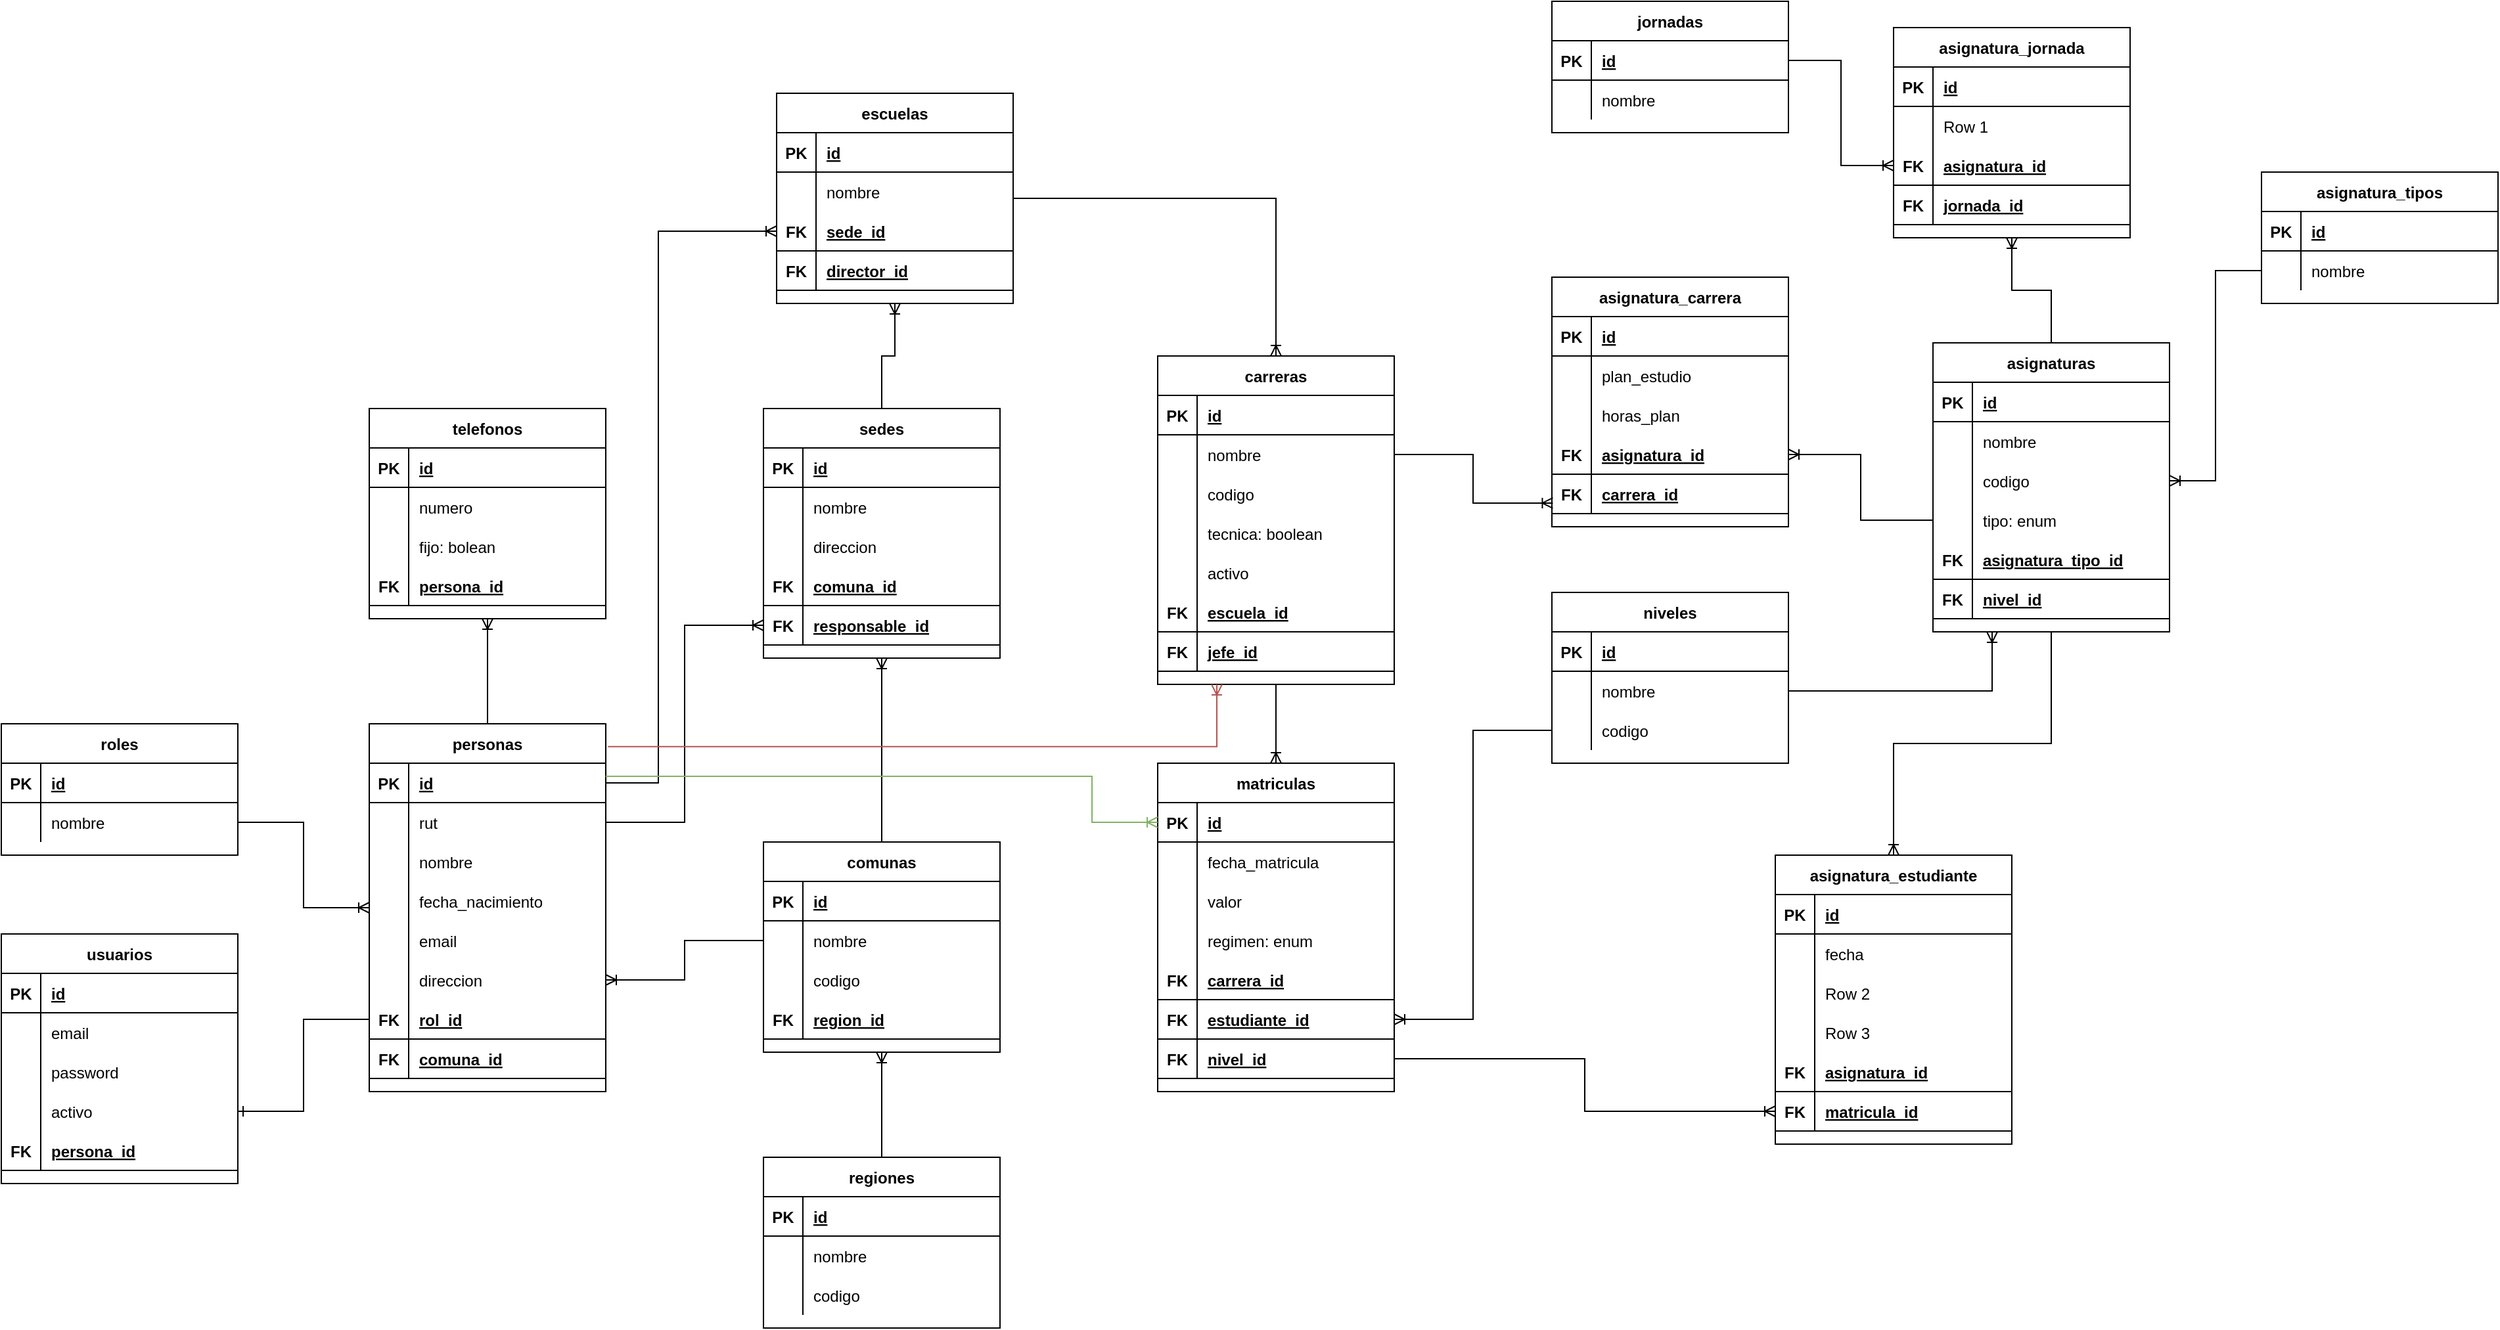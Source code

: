 <mxfile version="14.9.9" type="github">
  <diagram id="R2lEEEUBdFMjLlhIrx00" name="Page-1">
    <mxGraphModel dx="739" dy="1495" grid="1" gridSize="10" guides="1" tooltips="1" connect="1" arrows="1" fold="1" page="1" pageScale="1" pageWidth="850" pageHeight="1100" math="0" shadow="0" extFonts="Permanent Marker^https://fonts.googleapis.com/css?family=Permanent+Marker">
      <root>
        <mxCell id="0" />
        <mxCell id="1" parent="0" />
        <mxCell id="DU2EEfuIi1lP_A9ynI_2-1" value="roles" style="shape=table;startSize=30;container=1;collapsible=1;childLayout=tableLayout;fixedRows=1;rowLines=0;fontStyle=1;align=center;resizeLast=1;" parent="1" vertex="1">
          <mxGeometry x="160" y="80" width="180" height="100" as="geometry" />
        </mxCell>
        <mxCell id="DU2EEfuIi1lP_A9ynI_2-2" value="" style="shape=partialRectangle;collapsible=0;dropTarget=0;pointerEvents=0;fillColor=none;top=0;left=0;bottom=1;right=0;points=[[0,0.5],[1,0.5]];portConstraint=eastwest;" parent="DU2EEfuIi1lP_A9ynI_2-1" vertex="1">
          <mxGeometry y="30" width="180" height="30" as="geometry" />
        </mxCell>
        <mxCell id="DU2EEfuIi1lP_A9ynI_2-3" value="PK" style="shape=partialRectangle;connectable=0;fillColor=none;top=0;left=0;bottom=0;right=0;fontStyle=1;overflow=hidden;" parent="DU2EEfuIi1lP_A9ynI_2-2" vertex="1">
          <mxGeometry width="30" height="30" as="geometry" />
        </mxCell>
        <mxCell id="DU2EEfuIi1lP_A9ynI_2-4" value="id" style="shape=partialRectangle;connectable=0;fillColor=none;top=0;left=0;bottom=0;right=0;align=left;spacingLeft=6;fontStyle=5;overflow=hidden;" parent="DU2EEfuIi1lP_A9ynI_2-2" vertex="1">
          <mxGeometry x="30" width="150" height="30" as="geometry" />
        </mxCell>
        <mxCell id="DU2EEfuIi1lP_A9ynI_2-5" value="" style="shape=partialRectangle;collapsible=0;dropTarget=0;pointerEvents=0;fillColor=none;top=0;left=0;bottom=0;right=0;points=[[0,0.5],[1,0.5]];portConstraint=eastwest;" parent="DU2EEfuIi1lP_A9ynI_2-1" vertex="1">
          <mxGeometry y="60" width="180" height="30" as="geometry" />
        </mxCell>
        <mxCell id="DU2EEfuIi1lP_A9ynI_2-6" value="" style="shape=partialRectangle;connectable=0;fillColor=none;top=0;left=0;bottom=0;right=0;editable=1;overflow=hidden;" parent="DU2EEfuIi1lP_A9ynI_2-5" vertex="1">
          <mxGeometry width="30" height="30" as="geometry" />
        </mxCell>
        <mxCell id="DU2EEfuIi1lP_A9ynI_2-7" value="nombre" style="shape=partialRectangle;connectable=0;fillColor=none;top=0;left=0;bottom=0;right=0;align=left;spacingLeft=6;overflow=hidden;" parent="DU2EEfuIi1lP_A9ynI_2-5" vertex="1">
          <mxGeometry x="30" width="150" height="30" as="geometry" />
        </mxCell>
        <mxCell id="DU2EEfuIi1lP_A9ynI_2-14" value="usuarios" style="shape=table;startSize=30;container=1;collapsible=1;childLayout=tableLayout;fixedRows=1;rowLines=0;fontStyle=1;align=center;resizeLast=1;" parent="1" vertex="1">
          <mxGeometry x="160" y="240" width="180" height="190" as="geometry" />
        </mxCell>
        <mxCell id="DU2EEfuIi1lP_A9ynI_2-15" value="" style="shape=partialRectangle;collapsible=0;dropTarget=0;pointerEvents=0;fillColor=none;top=0;left=0;bottom=1;right=0;points=[[0,0.5],[1,0.5]];portConstraint=eastwest;" parent="DU2EEfuIi1lP_A9ynI_2-14" vertex="1">
          <mxGeometry y="30" width="180" height="30" as="geometry" />
        </mxCell>
        <mxCell id="DU2EEfuIi1lP_A9ynI_2-16" value="PK" style="shape=partialRectangle;connectable=0;fillColor=none;top=0;left=0;bottom=0;right=0;fontStyle=1;overflow=hidden;" parent="DU2EEfuIi1lP_A9ynI_2-15" vertex="1">
          <mxGeometry width="30" height="30" as="geometry" />
        </mxCell>
        <mxCell id="DU2EEfuIi1lP_A9ynI_2-17" value="id" style="shape=partialRectangle;connectable=0;fillColor=none;top=0;left=0;bottom=0;right=0;align=left;spacingLeft=6;fontStyle=5;overflow=hidden;" parent="DU2EEfuIi1lP_A9ynI_2-15" vertex="1">
          <mxGeometry x="30" width="150" height="30" as="geometry" />
        </mxCell>
        <mxCell id="DU2EEfuIi1lP_A9ynI_2-18" value="" style="shape=partialRectangle;collapsible=0;dropTarget=0;pointerEvents=0;fillColor=none;top=0;left=0;bottom=0;right=0;points=[[0,0.5],[1,0.5]];portConstraint=eastwest;" parent="DU2EEfuIi1lP_A9ynI_2-14" vertex="1">
          <mxGeometry y="60" width="180" height="30" as="geometry" />
        </mxCell>
        <mxCell id="DU2EEfuIi1lP_A9ynI_2-19" value="" style="shape=partialRectangle;connectable=0;fillColor=none;top=0;left=0;bottom=0;right=0;editable=1;overflow=hidden;" parent="DU2EEfuIi1lP_A9ynI_2-18" vertex="1">
          <mxGeometry width="30" height="30" as="geometry" />
        </mxCell>
        <mxCell id="DU2EEfuIi1lP_A9ynI_2-20" value="email" style="shape=partialRectangle;connectable=0;fillColor=none;top=0;left=0;bottom=0;right=0;align=left;spacingLeft=6;overflow=hidden;" parent="DU2EEfuIi1lP_A9ynI_2-18" vertex="1">
          <mxGeometry x="30" width="150" height="30" as="geometry" />
        </mxCell>
        <mxCell id="DU2EEfuIi1lP_A9ynI_2-21" value="" style="shape=partialRectangle;collapsible=0;dropTarget=0;pointerEvents=0;fillColor=none;top=0;left=0;bottom=0;right=0;points=[[0,0.5],[1,0.5]];portConstraint=eastwest;" parent="DU2EEfuIi1lP_A9ynI_2-14" vertex="1">
          <mxGeometry y="90" width="180" height="30" as="geometry" />
        </mxCell>
        <mxCell id="DU2EEfuIi1lP_A9ynI_2-22" value="" style="shape=partialRectangle;connectable=0;fillColor=none;top=0;left=0;bottom=0;right=0;editable=1;overflow=hidden;" parent="DU2EEfuIi1lP_A9ynI_2-21" vertex="1">
          <mxGeometry width="30" height="30" as="geometry" />
        </mxCell>
        <mxCell id="DU2EEfuIi1lP_A9ynI_2-23" value="password" style="shape=partialRectangle;connectable=0;fillColor=none;top=0;left=0;bottom=0;right=0;align=left;spacingLeft=6;overflow=hidden;" parent="DU2EEfuIi1lP_A9ynI_2-21" vertex="1">
          <mxGeometry x="30" width="150" height="30" as="geometry" />
        </mxCell>
        <mxCell id="DU2EEfuIi1lP_A9ynI_2-24" value="" style="shape=partialRectangle;collapsible=0;dropTarget=0;pointerEvents=0;fillColor=none;top=0;left=0;bottom=0;right=0;points=[[0,0.5],[1,0.5]];portConstraint=eastwest;" parent="DU2EEfuIi1lP_A9ynI_2-14" vertex="1">
          <mxGeometry y="120" width="180" height="30" as="geometry" />
        </mxCell>
        <mxCell id="DU2EEfuIi1lP_A9ynI_2-25" value="" style="shape=partialRectangle;connectable=0;fillColor=none;top=0;left=0;bottom=0;right=0;editable=1;overflow=hidden;" parent="DU2EEfuIi1lP_A9ynI_2-24" vertex="1">
          <mxGeometry width="30" height="30" as="geometry" />
        </mxCell>
        <mxCell id="DU2EEfuIi1lP_A9ynI_2-26" value="activo" style="shape=partialRectangle;connectable=0;fillColor=none;top=0;left=0;bottom=0;right=0;align=left;spacingLeft=6;overflow=hidden;" parent="DU2EEfuIi1lP_A9ynI_2-24" vertex="1">
          <mxGeometry x="30" width="150" height="30" as="geometry" />
        </mxCell>
        <mxCell id="DU2EEfuIi1lP_A9ynI_2-48" value="" style="shape=partialRectangle;collapsible=0;dropTarget=0;pointerEvents=0;fillColor=none;top=0;left=0;bottom=1;right=0;points=[[0,0.5],[1,0.5]];portConstraint=eastwest;" parent="DU2EEfuIi1lP_A9ynI_2-14" vertex="1">
          <mxGeometry y="150" width="180" height="30" as="geometry" />
        </mxCell>
        <mxCell id="DU2EEfuIi1lP_A9ynI_2-49" value="FK" style="shape=partialRectangle;connectable=0;fillColor=none;top=0;left=0;bottom=0;right=0;fontStyle=1;overflow=hidden;" parent="DU2EEfuIi1lP_A9ynI_2-48" vertex="1">
          <mxGeometry width="30" height="30" as="geometry" />
        </mxCell>
        <mxCell id="DU2EEfuIi1lP_A9ynI_2-50" value="persona_id" style="shape=partialRectangle;connectable=0;fillColor=none;top=0;left=0;bottom=0;right=0;align=left;spacingLeft=6;fontStyle=5;overflow=hidden;" parent="DU2EEfuIi1lP_A9ynI_2-48" vertex="1">
          <mxGeometry x="30" width="150" height="30" as="geometry" />
        </mxCell>
        <mxCell id="DU2EEfuIi1lP_A9ynI_2-64" style="edgeStyle=orthogonalEdgeStyle;rounded=0;orthogonalLoop=1;jettySize=auto;html=1;entryX=0.5;entryY=1;entryDx=0;entryDy=0;endArrow=ERoneToMany;endFill=0;" parent="1" source="DU2EEfuIi1lP_A9ynI_2-27" target="DU2EEfuIi1lP_A9ynI_2-51" edge="1">
          <mxGeometry relative="1" as="geometry" />
        </mxCell>
        <mxCell id="DU2EEfuIi1lP_A9ynI_2-27" value="personas" style="shape=table;startSize=30;container=1;collapsible=1;childLayout=tableLayout;fixedRows=1;rowLines=0;fontStyle=1;align=center;resizeLast=1;" parent="1" vertex="1">
          <mxGeometry x="440" y="80" width="180" height="280" as="geometry" />
        </mxCell>
        <mxCell id="DU2EEfuIi1lP_A9ynI_2-28" value="" style="shape=partialRectangle;collapsible=0;dropTarget=0;pointerEvents=0;fillColor=none;top=0;left=0;bottom=1;right=0;points=[[0,0.5],[1,0.5]];portConstraint=eastwest;" parent="DU2EEfuIi1lP_A9ynI_2-27" vertex="1">
          <mxGeometry y="30" width="180" height="30" as="geometry" />
        </mxCell>
        <mxCell id="DU2EEfuIi1lP_A9ynI_2-29" value="PK" style="shape=partialRectangle;connectable=0;fillColor=none;top=0;left=0;bottom=0;right=0;fontStyle=1;overflow=hidden;" parent="DU2EEfuIi1lP_A9ynI_2-28" vertex="1">
          <mxGeometry width="30" height="30" as="geometry" />
        </mxCell>
        <mxCell id="DU2EEfuIi1lP_A9ynI_2-30" value="id" style="shape=partialRectangle;connectable=0;fillColor=none;top=0;left=0;bottom=0;right=0;align=left;spacingLeft=6;fontStyle=5;overflow=hidden;" parent="DU2EEfuIi1lP_A9ynI_2-28" vertex="1">
          <mxGeometry x="30" width="150" height="30" as="geometry" />
        </mxCell>
        <mxCell id="DU2EEfuIi1lP_A9ynI_2-31" value="" style="shape=partialRectangle;collapsible=0;dropTarget=0;pointerEvents=0;fillColor=none;top=0;left=0;bottom=0;right=0;points=[[0,0.5],[1,0.5]];portConstraint=eastwest;" parent="DU2EEfuIi1lP_A9ynI_2-27" vertex="1">
          <mxGeometry y="60" width="180" height="30" as="geometry" />
        </mxCell>
        <mxCell id="DU2EEfuIi1lP_A9ynI_2-32" value="" style="shape=partialRectangle;connectable=0;fillColor=none;top=0;left=0;bottom=0;right=0;editable=1;overflow=hidden;" parent="DU2EEfuIi1lP_A9ynI_2-31" vertex="1">
          <mxGeometry width="30" height="30" as="geometry" />
        </mxCell>
        <mxCell id="DU2EEfuIi1lP_A9ynI_2-33" value="rut" style="shape=partialRectangle;connectable=0;fillColor=none;top=0;left=0;bottom=0;right=0;align=left;spacingLeft=6;overflow=hidden;" parent="DU2EEfuIi1lP_A9ynI_2-31" vertex="1">
          <mxGeometry x="30" width="150" height="30" as="geometry" />
        </mxCell>
        <mxCell id="DU2EEfuIi1lP_A9ynI_2-34" value="" style="shape=partialRectangle;collapsible=0;dropTarget=0;pointerEvents=0;fillColor=none;top=0;left=0;bottom=0;right=0;points=[[0,0.5],[1,0.5]];portConstraint=eastwest;" parent="DU2EEfuIi1lP_A9ynI_2-27" vertex="1">
          <mxGeometry y="90" width="180" height="30" as="geometry" />
        </mxCell>
        <mxCell id="DU2EEfuIi1lP_A9ynI_2-35" value="" style="shape=partialRectangle;connectable=0;fillColor=none;top=0;left=0;bottom=0;right=0;editable=1;overflow=hidden;" parent="DU2EEfuIi1lP_A9ynI_2-34" vertex="1">
          <mxGeometry width="30" height="30" as="geometry" />
        </mxCell>
        <mxCell id="DU2EEfuIi1lP_A9ynI_2-36" value="nombre" style="shape=partialRectangle;connectable=0;fillColor=none;top=0;left=0;bottom=0;right=0;align=left;spacingLeft=6;overflow=hidden;" parent="DU2EEfuIi1lP_A9ynI_2-34" vertex="1">
          <mxGeometry x="30" width="150" height="30" as="geometry" />
        </mxCell>
        <mxCell id="iSBDX4GjS7XLwyYD2-9B-4" value="" style="shape=partialRectangle;collapsible=0;dropTarget=0;pointerEvents=0;fillColor=none;top=0;left=0;bottom=0;right=0;points=[[0,0.5],[1,0.5]];portConstraint=eastwest;" vertex="1" parent="DU2EEfuIi1lP_A9ynI_2-27">
          <mxGeometry y="120" width="180" height="30" as="geometry" />
        </mxCell>
        <mxCell id="iSBDX4GjS7XLwyYD2-9B-5" value="" style="shape=partialRectangle;connectable=0;fillColor=none;top=0;left=0;bottom=0;right=0;editable=1;overflow=hidden;" vertex="1" parent="iSBDX4GjS7XLwyYD2-9B-4">
          <mxGeometry width="30" height="30" as="geometry" />
        </mxCell>
        <mxCell id="iSBDX4GjS7XLwyYD2-9B-6" value="fecha_nacimiento" style="shape=partialRectangle;connectable=0;fillColor=none;top=0;left=0;bottom=0;right=0;align=left;spacingLeft=6;overflow=hidden;" vertex="1" parent="iSBDX4GjS7XLwyYD2-9B-4">
          <mxGeometry x="30" width="150" height="30" as="geometry" />
        </mxCell>
        <mxCell id="DU2EEfuIi1lP_A9ynI_2-37" value="" style="shape=partialRectangle;collapsible=0;dropTarget=0;pointerEvents=0;fillColor=none;top=0;left=0;bottom=0;right=0;points=[[0,0.5],[1,0.5]];portConstraint=eastwest;" parent="DU2EEfuIi1lP_A9ynI_2-27" vertex="1">
          <mxGeometry y="150" width="180" height="30" as="geometry" />
        </mxCell>
        <mxCell id="DU2EEfuIi1lP_A9ynI_2-38" value="" style="shape=partialRectangle;connectable=0;fillColor=none;top=0;left=0;bottom=0;right=0;editable=1;overflow=hidden;" parent="DU2EEfuIi1lP_A9ynI_2-37" vertex="1">
          <mxGeometry width="30" height="30" as="geometry" />
        </mxCell>
        <mxCell id="DU2EEfuIi1lP_A9ynI_2-39" value="email" style="shape=partialRectangle;connectable=0;fillColor=none;top=0;left=0;bottom=0;right=0;align=left;spacingLeft=6;overflow=hidden;" parent="DU2EEfuIi1lP_A9ynI_2-37" vertex="1">
          <mxGeometry x="30" width="150" height="30" as="geometry" />
        </mxCell>
        <mxCell id="DU2EEfuIi1lP_A9ynI_2-40" value="" style="shape=partialRectangle;collapsible=0;dropTarget=0;pointerEvents=0;fillColor=none;top=0;left=0;bottom=0;right=0;points=[[0,0.5],[1,0.5]];portConstraint=eastwest;" parent="DU2EEfuIi1lP_A9ynI_2-27" vertex="1">
          <mxGeometry y="180" width="180" height="30" as="geometry" />
        </mxCell>
        <mxCell id="DU2EEfuIi1lP_A9ynI_2-41" value="" style="shape=partialRectangle;connectable=0;fillColor=none;top=0;left=0;bottom=0;right=0;editable=1;overflow=hidden;" parent="DU2EEfuIi1lP_A9ynI_2-40" vertex="1">
          <mxGeometry width="30" height="30" as="geometry" />
        </mxCell>
        <mxCell id="DU2EEfuIi1lP_A9ynI_2-42" value="direccion" style="shape=partialRectangle;connectable=0;fillColor=none;top=0;left=0;bottom=0;right=0;align=left;spacingLeft=6;overflow=hidden;" parent="DU2EEfuIi1lP_A9ynI_2-40" vertex="1">
          <mxGeometry x="30" width="150" height="30" as="geometry" />
        </mxCell>
        <mxCell id="DU2EEfuIi1lP_A9ynI_2-44" value="" style="shape=partialRectangle;collapsible=0;dropTarget=0;pointerEvents=0;fillColor=none;top=0;left=0;bottom=1;right=0;points=[[0,0.5],[1,0.5]];portConstraint=eastwest;" parent="DU2EEfuIi1lP_A9ynI_2-27" vertex="1">
          <mxGeometry y="210" width="180" height="30" as="geometry" />
        </mxCell>
        <mxCell id="DU2EEfuIi1lP_A9ynI_2-45" value="FK" style="shape=partialRectangle;connectable=0;fillColor=none;top=0;left=0;bottom=0;right=0;fontStyle=1;overflow=hidden;" parent="DU2EEfuIi1lP_A9ynI_2-44" vertex="1">
          <mxGeometry width="30" height="30" as="geometry" />
        </mxCell>
        <mxCell id="DU2EEfuIi1lP_A9ynI_2-46" value="rol_id" style="shape=partialRectangle;connectable=0;fillColor=none;top=0;left=0;bottom=0;right=0;align=left;spacingLeft=6;fontStyle=5;overflow=hidden;" parent="DU2EEfuIi1lP_A9ynI_2-44" vertex="1">
          <mxGeometry x="30" width="150" height="30" as="geometry" />
        </mxCell>
        <mxCell id="DU2EEfuIi1lP_A9ynI_2-102" value="" style="shape=partialRectangle;collapsible=0;dropTarget=0;pointerEvents=0;fillColor=none;top=0;left=0;bottom=1;right=0;points=[[0,0.5],[1,0.5]];portConstraint=eastwest;" parent="DU2EEfuIi1lP_A9ynI_2-27" vertex="1">
          <mxGeometry y="240" width="180" height="30" as="geometry" />
        </mxCell>
        <mxCell id="DU2EEfuIi1lP_A9ynI_2-103" value="FK" style="shape=partialRectangle;connectable=0;fillColor=none;top=0;left=0;bottom=0;right=0;fontStyle=1;overflow=hidden;" parent="DU2EEfuIi1lP_A9ynI_2-102" vertex="1">
          <mxGeometry width="30" height="30" as="geometry" />
        </mxCell>
        <mxCell id="DU2EEfuIi1lP_A9ynI_2-104" value="comuna_id" style="shape=partialRectangle;connectable=0;fillColor=none;top=0;left=0;bottom=0;right=0;align=left;spacingLeft=6;fontStyle=5;overflow=hidden;" parent="DU2EEfuIi1lP_A9ynI_2-102" vertex="1">
          <mxGeometry x="30" width="150" height="30" as="geometry" />
        </mxCell>
        <mxCell id="DU2EEfuIi1lP_A9ynI_2-43" style="edgeStyle=orthogonalEdgeStyle;rounded=0;orthogonalLoop=1;jettySize=auto;html=1;entryX=0;entryY=0.5;entryDx=0;entryDy=0;endArrow=ERoneToMany;endFill=0;" parent="1" source="DU2EEfuIi1lP_A9ynI_2-5" target="DU2EEfuIi1lP_A9ynI_2-27" edge="1">
          <mxGeometry relative="1" as="geometry" />
        </mxCell>
        <mxCell id="DU2EEfuIi1lP_A9ynI_2-47" style="edgeStyle=orthogonalEdgeStyle;rounded=0;orthogonalLoop=1;jettySize=auto;html=1;entryX=1;entryY=0.5;entryDx=0;entryDy=0;endArrow=ERone;endFill=0;" parent="1" source="DU2EEfuIi1lP_A9ynI_2-44" target="DU2EEfuIi1lP_A9ynI_2-24" edge="1">
          <mxGeometry relative="1" as="geometry" />
        </mxCell>
        <mxCell id="DU2EEfuIi1lP_A9ynI_2-51" value="telefonos" style="shape=table;startSize=30;container=1;collapsible=1;childLayout=tableLayout;fixedRows=1;rowLines=0;fontStyle=1;align=center;resizeLast=1;" parent="1" vertex="1">
          <mxGeometry x="440" y="-160" width="180" height="160" as="geometry" />
        </mxCell>
        <mxCell id="DU2EEfuIi1lP_A9ynI_2-52" value="" style="shape=partialRectangle;collapsible=0;dropTarget=0;pointerEvents=0;fillColor=none;top=0;left=0;bottom=1;right=0;points=[[0,0.5],[1,0.5]];portConstraint=eastwest;" parent="DU2EEfuIi1lP_A9ynI_2-51" vertex="1">
          <mxGeometry y="30" width="180" height="30" as="geometry" />
        </mxCell>
        <mxCell id="DU2EEfuIi1lP_A9ynI_2-53" value="PK" style="shape=partialRectangle;connectable=0;fillColor=none;top=0;left=0;bottom=0;right=0;fontStyle=1;overflow=hidden;" parent="DU2EEfuIi1lP_A9ynI_2-52" vertex="1">
          <mxGeometry width="30" height="30" as="geometry" />
        </mxCell>
        <mxCell id="DU2EEfuIi1lP_A9ynI_2-54" value="id" style="shape=partialRectangle;connectable=0;fillColor=none;top=0;left=0;bottom=0;right=0;align=left;spacingLeft=6;fontStyle=5;overflow=hidden;" parent="DU2EEfuIi1lP_A9ynI_2-52" vertex="1">
          <mxGeometry x="30" width="150" height="30" as="geometry" />
        </mxCell>
        <mxCell id="DU2EEfuIi1lP_A9ynI_2-55" value="" style="shape=partialRectangle;collapsible=0;dropTarget=0;pointerEvents=0;fillColor=none;top=0;left=0;bottom=0;right=0;points=[[0,0.5],[1,0.5]];portConstraint=eastwest;" parent="DU2EEfuIi1lP_A9ynI_2-51" vertex="1">
          <mxGeometry y="60" width="180" height="30" as="geometry" />
        </mxCell>
        <mxCell id="DU2EEfuIi1lP_A9ynI_2-56" value="" style="shape=partialRectangle;connectable=0;fillColor=none;top=0;left=0;bottom=0;right=0;editable=1;overflow=hidden;" parent="DU2EEfuIi1lP_A9ynI_2-55" vertex="1">
          <mxGeometry width="30" height="30" as="geometry" />
        </mxCell>
        <mxCell id="DU2EEfuIi1lP_A9ynI_2-57" value="numero" style="shape=partialRectangle;connectable=0;fillColor=none;top=0;left=0;bottom=0;right=0;align=left;spacingLeft=6;overflow=hidden;" parent="DU2EEfuIi1lP_A9ynI_2-55" vertex="1">
          <mxGeometry x="30" width="150" height="30" as="geometry" />
        </mxCell>
        <mxCell id="DU2EEfuIi1lP_A9ynI_2-58" value="" style="shape=partialRectangle;collapsible=0;dropTarget=0;pointerEvents=0;fillColor=none;top=0;left=0;bottom=0;right=0;points=[[0,0.5],[1,0.5]];portConstraint=eastwest;" parent="DU2EEfuIi1lP_A9ynI_2-51" vertex="1">
          <mxGeometry y="90" width="180" height="30" as="geometry" />
        </mxCell>
        <mxCell id="DU2EEfuIi1lP_A9ynI_2-59" value="" style="shape=partialRectangle;connectable=0;fillColor=none;top=0;left=0;bottom=0;right=0;editable=1;overflow=hidden;" parent="DU2EEfuIi1lP_A9ynI_2-58" vertex="1">
          <mxGeometry width="30" height="30" as="geometry" />
        </mxCell>
        <mxCell id="DU2EEfuIi1lP_A9ynI_2-60" value="fijo: bolean" style="shape=partialRectangle;connectable=0;fillColor=none;top=0;left=0;bottom=0;right=0;align=left;spacingLeft=6;overflow=hidden;" parent="DU2EEfuIi1lP_A9ynI_2-58" vertex="1">
          <mxGeometry x="30" width="150" height="30" as="geometry" />
        </mxCell>
        <mxCell id="DU2EEfuIi1lP_A9ynI_2-65" value="" style="shape=partialRectangle;collapsible=0;dropTarget=0;pointerEvents=0;fillColor=none;top=0;left=0;bottom=1;right=0;points=[[0,0.5],[1,0.5]];portConstraint=eastwest;" parent="DU2EEfuIi1lP_A9ynI_2-51" vertex="1">
          <mxGeometry y="120" width="180" height="30" as="geometry" />
        </mxCell>
        <mxCell id="DU2EEfuIi1lP_A9ynI_2-66" value="FK" style="shape=partialRectangle;connectable=0;fillColor=none;top=0;left=0;bottom=0;right=0;fontStyle=1;overflow=hidden;" parent="DU2EEfuIi1lP_A9ynI_2-65" vertex="1">
          <mxGeometry width="30" height="30" as="geometry" />
        </mxCell>
        <mxCell id="DU2EEfuIi1lP_A9ynI_2-67" value="persona_id" style="shape=partialRectangle;connectable=0;fillColor=none;top=0;left=0;bottom=0;right=0;align=left;spacingLeft=6;fontStyle=5;overflow=hidden;" parent="DU2EEfuIi1lP_A9ynI_2-65" vertex="1">
          <mxGeometry x="30" width="150" height="30" as="geometry" />
        </mxCell>
        <mxCell id="DU2EEfuIi1lP_A9ynI_2-97" style="edgeStyle=orthogonalEdgeStyle;rounded=0;orthogonalLoop=1;jettySize=auto;html=1;entryX=0.5;entryY=1;entryDx=0;entryDy=0;endArrow=ERoneToMany;endFill=0;" parent="1" source="DU2EEfuIi1lP_A9ynI_2-68" target="DU2EEfuIi1lP_A9ynI_2-84" edge="1">
          <mxGeometry relative="1" as="geometry" />
        </mxCell>
        <mxCell id="DU2EEfuIi1lP_A9ynI_2-68" value="regiones" style="shape=table;startSize=30;container=1;collapsible=1;childLayout=tableLayout;fixedRows=1;rowLines=0;fontStyle=1;align=center;resizeLast=1;" parent="1" vertex="1">
          <mxGeometry x="740" y="410" width="180" height="130" as="geometry" />
        </mxCell>
        <mxCell id="DU2EEfuIi1lP_A9ynI_2-69" value="" style="shape=partialRectangle;collapsible=0;dropTarget=0;pointerEvents=0;fillColor=none;top=0;left=0;bottom=1;right=0;points=[[0,0.5],[1,0.5]];portConstraint=eastwest;" parent="DU2EEfuIi1lP_A9ynI_2-68" vertex="1">
          <mxGeometry y="30" width="180" height="30" as="geometry" />
        </mxCell>
        <mxCell id="DU2EEfuIi1lP_A9ynI_2-70" value="PK" style="shape=partialRectangle;connectable=0;fillColor=none;top=0;left=0;bottom=0;right=0;fontStyle=1;overflow=hidden;" parent="DU2EEfuIi1lP_A9ynI_2-69" vertex="1">
          <mxGeometry width="30" height="30" as="geometry" />
        </mxCell>
        <mxCell id="DU2EEfuIi1lP_A9ynI_2-71" value="id" style="shape=partialRectangle;connectable=0;fillColor=none;top=0;left=0;bottom=0;right=0;align=left;spacingLeft=6;fontStyle=5;overflow=hidden;" parent="DU2EEfuIi1lP_A9ynI_2-69" vertex="1">
          <mxGeometry x="30" width="150" height="30" as="geometry" />
        </mxCell>
        <mxCell id="DU2EEfuIi1lP_A9ynI_2-72" value="" style="shape=partialRectangle;collapsible=0;dropTarget=0;pointerEvents=0;fillColor=none;top=0;left=0;bottom=0;right=0;points=[[0,0.5],[1,0.5]];portConstraint=eastwest;" parent="DU2EEfuIi1lP_A9ynI_2-68" vertex="1">
          <mxGeometry y="60" width="180" height="30" as="geometry" />
        </mxCell>
        <mxCell id="DU2EEfuIi1lP_A9ynI_2-73" value="" style="shape=partialRectangle;connectable=0;fillColor=none;top=0;left=0;bottom=0;right=0;editable=1;overflow=hidden;" parent="DU2EEfuIi1lP_A9ynI_2-72" vertex="1">
          <mxGeometry width="30" height="30" as="geometry" />
        </mxCell>
        <mxCell id="DU2EEfuIi1lP_A9ynI_2-74" value="nombre" style="shape=partialRectangle;connectable=0;fillColor=none;top=0;left=0;bottom=0;right=0;align=left;spacingLeft=6;overflow=hidden;" parent="DU2EEfuIi1lP_A9ynI_2-72" vertex="1">
          <mxGeometry x="30" width="150" height="30" as="geometry" />
        </mxCell>
        <mxCell id="DU2EEfuIi1lP_A9ynI_2-81" value="" style="shape=partialRectangle;collapsible=0;dropTarget=0;pointerEvents=0;fillColor=none;top=0;left=0;bottom=0;right=0;points=[[0,0.5],[1,0.5]];portConstraint=eastwest;" parent="DU2EEfuIi1lP_A9ynI_2-68" vertex="1">
          <mxGeometry y="90" width="180" height="30" as="geometry" />
        </mxCell>
        <mxCell id="DU2EEfuIi1lP_A9ynI_2-82" value="" style="shape=partialRectangle;connectable=0;fillColor=none;top=0;left=0;bottom=0;right=0;editable=1;overflow=hidden;" parent="DU2EEfuIi1lP_A9ynI_2-81" vertex="1">
          <mxGeometry width="30" height="30" as="geometry" />
        </mxCell>
        <mxCell id="DU2EEfuIi1lP_A9ynI_2-83" value="codigo" style="shape=partialRectangle;connectable=0;fillColor=none;top=0;left=0;bottom=0;right=0;align=left;spacingLeft=6;overflow=hidden;" parent="DU2EEfuIi1lP_A9ynI_2-81" vertex="1">
          <mxGeometry x="30" width="150" height="30" as="geometry" />
        </mxCell>
        <mxCell id="iSBDX4GjS7XLwyYD2-9B-36" style="edgeStyle=orthogonalEdgeStyle;rounded=0;orthogonalLoop=1;jettySize=auto;html=1;entryX=0.5;entryY=1;entryDx=0;entryDy=0;endArrow=ERoneToMany;endFill=0;" edge="1" parent="1" source="DU2EEfuIi1lP_A9ynI_2-84" target="iSBDX4GjS7XLwyYD2-9B-20">
          <mxGeometry relative="1" as="geometry" />
        </mxCell>
        <mxCell id="DU2EEfuIi1lP_A9ynI_2-84" value="comunas" style="shape=table;startSize=30;container=1;collapsible=1;childLayout=tableLayout;fixedRows=1;rowLines=0;fontStyle=1;align=center;resizeLast=1;" parent="1" vertex="1">
          <mxGeometry x="740" y="170" width="180" height="160" as="geometry" />
        </mxCell>
        <mxCell id="DU2EEfuIi1lP_A9ynI_2-85" value="" style="shape=partialRectangle;collapsible=0;dropTarget=0;pointerEvents=0;fillColor=none;top=0;left=0;bottom=1;right=0;points=[[0,0.5],[1,0.5]];portConstraint=eastwest;" parent="DU2EEfuIi1lP_A9ynI_2-84" vertex="1">
          <mxGeometry y="30" width="180" height="30" as="geometry" />
        </mxCell>
        <mxCell id="DU2EEfuIi1lP_A9ynI_2-86" value="PK" style="shape=partialRectangle;connectable=0;fillColor=none;top=0;left=0;bottom=0;right=0;fontStyle=1;overflow=hidden;" parent="DU2EEfuIi1lP_A9ynI_2-85" vertex="1">
          <mxGeometry width="30" height="30" as="geometry" />
        </mxCell>
        <mxCell id="DU2EEfuIi1lP_A9ynI_2-87" value="id" style="shape=partialRectangle;connectable=0;fillColor=none;top=0;left=0;bottom=0;right=0;align=left;spacingLeft=6;fontStyle=5;overflow=hidden;" parent="DU2EEfuIi1lP_A9ynI_2-85" vertex="1">
          <mxGeometry x="30" width="150" height="30" as="geometry" />
        </mxCell>
        <mxCell id="DU2EEfuIi1lP_A9ynI_2-88" value="" style="shape=partialRectangle;collapsible=0;dropTarget=0;pointerEvents=0;fillColor=none;top=0;left=0;bottom=0;right=0;points=[[0,0.5],[1,0.5]];portConstraint=eastwest;" parent="DU2EEfuIi1lP_A9ynI_2-84" vertex="1">
          <mxGeometry y="60" width="180" height="30" as="geometry" />
        </mxCell>
        <mxCell id="DU2EEfuIi1lP_A9ynI_2-89" value="" style="shape=partialRectangle;connectable=0;fillColor=none;top=0;left=0;bottom=0;right=0;editable=1;overflow=hidden;" parent="DU2EEfuIi1lP_A9ynI_2-88" vertex="1">
          <mxGeometry width="30" height="30" as="geometry" />
        </mxCell>
        <mxCell id="DU2EEfuIi1lP_A9ynI_2-90" value="nombre" style="shape=partialRectangle;connectable=0;fillColor=none;top=0;left=0;bottom=0;right=0;align=left;spacingLeft=6;overflow=hidden;" parent="DU2EEfuIi1lP_A9ynI_2-88" vertex="1">
          <mxGeometry x="30" width="150" height="30" as="geometry" />
        </mxCell>
        <mxCell id="DU2EEfuIi1lP_A9ynI_2-91" value="" style="shape=partialRectangle;collapsible=0;dropTarget=0;pointerEvents=0;fillColor=none;top=0;left=0;bottom=0;right=0;points=[[0,0.5],[1,0.5]];portConstraint=eastwest;" parent="DU2EEfuIi1lP_A9ynI_2-84" vertex="1">
          <mxGeometry y="90" width="180" height="30" as="geometry" />
        </mxCell>
        <mxCell id="DU2EEfuIi1lP_A9ynI_2-92" value="" style="shape=partialRectangle;connectable=0;fillColor=none;top=0;left=0;bottom=0;right=0;editable=1;overflow=hidden;" parent="DU2EEfuIi1lP_A9ynI_2-91" vertex="1">
          <mxGeometry width="30" height="30" as="geometry" />
        </mxCell>
        <mxCell id="DU2EEfuIi1lP_A9ynI_2-93" value="codigo" style="shape=partialRectangle;connectable=0;fillColor=none;top=0;left=0;bottom=0;right=0;align=left;spacingLeft=6;overflow=hidden;" parent="DU2EEfuIi1lP_A9ynI_2-91" vertex="1">
          <mxGeometry x="30" width="150" height="30" as="geometry" />
        </mxCell>
        <mxCell id="DU2EEfuIi1lP_A9ynI_2-98" value="" style="shape=partialRectangle;collapsible=0;dropTarget=0;pointerEvents=0;fillColor=none;top=0;left=0;bottom=1;right=0;points=[[0,0.5],[1,0.5]];portConstraint=eastwest;" parent="DU2EEfuIi1lP_A9ynI_2-84" vertex="1">
          <mxGeometry y="120" width="180" height="30" as="geometry" />
        </mxCell>
        <mxCell id="DU2EEfuIi1lP_A9ynI_2-99" value="FK" style="shape=partialRectangle;connectable=0;fillColor=none;top=0;left=0;bottom=0;right=0;fontStyle=1;overflow=hidden;" parent="DU2EEfuIi1lP_A9ynI_2-98" vertex="1">
          <mxGeometry width="30" height="30" as="geometry" />
        </mxCell>
        <mxCell id="DU2EEfuIi1lP_A9ynI_2-100" value="region_id" style="shape=partialRectangle;connectable=0;fillColor=none;top=0;left=0;bottom=0;right=0;align=left;spacingLeft=6;fontStyle=5;overflow=hidden;" parent="DU2EEfuIi1lP_A9ynI_2-98" vertex="1">
          <mxGeometry x="30" width="150" height="30" as="geometry" />
        </mxCell>
        <mxCell id="DU2EEfuIi1lP_A9ynI_2-101" style="edgeStyle=orthogonalEdgeStyle;rounded=0;orthogonalLoop=1;jettySize=auto;html=1;entryX=1;entryY=0.5;entryDx=0;entryDy=0;endArrow=ERoneToMany;endFill=0;" parent="1" source="DU2EEfuIi1lP_A9ynI_2-88" target="DU2EEfuIi1lP_A9ynI_2-40" edge="1">
          <mxGeometry relative="1" as="geometry" />
        </mxCell>
        <mxCell id="iSBDX4GjS7XLwyYD2-9B-79" style="edgeStyle=orthogonalEdgeStyle;rounded=0;orthogonalLoop=1;jettySize=auto;html=1;entryX=0.5;entryY=0;entryDx=0;entryDy=0;endArrow=ERoneToMany;endFill=0;" edge="1" parent="1" source="iSBDX4GjS7XLwyYD2-9B-7" target="iSBDX4GjS7XLwyYD2-9B-66">
          <mxGeometry relative="1" as="geometry" />
        </mxCell>
        <mxCell id="iSBDX4GjS7XLwyYD2-9B-7" value="escuelas" style="shape=table;startSize=30;container=1;collapsible=1;childLayout=tableLayout;fixedRows=1;rowLines=0;fontStyle=1;align=center;resizeLast=1;" vertex="1" parent="1">
          <mxGeometry x="750" y="-400" width="180" height="160" as="geometry" />
        </mxCell>
        <mxCell id="iSBDX4GjS7XLwyYD2-9B-8" value="" style="shape=partialRectangle;collapsible=0;dropTarget=0;pointerEvents=0;fillColor=none;top=0;left=0;bottom=1;right=0;points=[[0,0.5],[1,0.5]];portConstraint=eastwest;" vertex="1" parent="iSBDX4GjS7XLwyYD2-9B-7">
          <mxGeometry y="30" width="180" height="30" as="geometry" />
        </mxCell>
        <mxCell id="iSBDX4GjS7XLwyYD2-9B-9" value="PK" style="shape=partialRectangle;connectable=0;fillColor=none;top=0;left=0;bottom=0;right=0;fontStyle=1;overflow=hidden;" vertex="1" parent="iSBDX4GjS7XLwyYD2-9B-8">
          <mxGeometry width="30" height="30" as="geometry" />
        </mxCell>
        <mxCell id="iSBDX4GjS7XLwyYD2-9B-10" value="id" style="shape=partialRectangle;connectable=0;fillColor=none;top=0;left=0;bottom=0;right=0;align=left;spacingLeft=6;fontStyle=5;overflow=hidden;" vertex="1" parent="iSBDX4GjS7XLwyYD2-9B-8">
          <mxGeometry x="30" width="150" height="30" as="geometry" />
        </mxCell>
        <mxCell id="iSBDX4GjS7XLwyYD2-9B-11" value="" style="shape=partialRectangle;collapsible=0;dropTarget=0;pointerEvents=0;fillColor=none;top=0;left=0;bottom=0;right=0;points=[[0,0.5],[1,0.5]];portConstraint=eastwest;" vertex="1" parent="iSBDX4GjS7XLwyYD2-9B-7">
          <mxGeometry y="60" width="180" height="30" as="geometry" />
        </mxCell>
        <mxCell id="iSBDX4GjS7XLwyYD2-9B-12" value="" style="shape=partialRectangle;connectable=0;fillColor=none;top=0;left=0;bottom=0;right=0;editable=1;overflow=hidden;" vertex="1" parent="iSBDX4GjS7XLwyYD2-9B-11">
          <mxGeometry width="30" height="30" as="geometry" />
        </mxCell>
        <mxCell id="iSBDX4GjS7XLwyYD2-9B-13" value="nombre" style="shape=partialRectangle;connectable=0;fillColor=none;top=0;left=0;bottom=0;right=0;align=left;spacingLeft=6;overflow=hidden;" vertex="1" parent="iSBDX4GjS7XLwyYD2-9B-11">
          <mxGeometry x="30" width="150" height="30" as="geometry" />
        </mxCell>
        <mxCell id="iSBDX4GjS7XLwyYD2-9B-193" value="" style="shape=partialRectangle;collapsible=0;dropTarget=0;pointerEvents=0;fillColor=none;top=0;left=0;bottom=1;right=0;points=[[0,0.5],[1,0.5]];portConstraint=eastwest;" vertex="1" parent="iSBDX4GjS7XLwyYD2-9B-7">
          <mxGeometry y="90" width="180" height="30" as="geometry" />
        </mxCell>
        <mxCell id="iSBDX4GjS7XLwyYD2-9B-194" value="FK" style="shape=partialRectangle;connectable=0;fillColor=none;top=0;left=0;bottom=0;right=0;fontStyle=1;overflow=hidden;" vertex="1" parent="iSBDX4GjS7XLwyYD2-9B-193">
          <mxGeometry width="30" height="30" as="geometry" />
        </mxCell>
        <mxCell id="iSBDX4GjS7XLwyYD2-9B-195" value="sede_id" style="shape=partialRectangle;connectable=0;fillColor=none;top=0;left=0;bottom=0;right=0;align=left;spacingLeft=6;fontStyle=5;overflow=hidden;" vertex="1" parent="iSBDX4GjS7XLwyYD2-9B-193">
          <mxGeometry x="30" width="150" height="30" as="geometry" />
        </mxCell>
        <mxCell id="iSBDX4GjS7XLwyYD2-9B-196" value="" style="shape=partialRectangle;collapsible=0;dropTarget=0;pointerEvents=0;fillColor=none;top=0;left=0;bottom=1;right=0;points=[[0,0.5],[1,0.5]];portConstraint=eastwest;" vertex="1" parent="iSBDX4GjS7XLwyYD2-9B-7">
          <mxGeometry y="120" width="180" height="30" as="geometry" />
        </mxCell>
        <mxCell id="iSBDX4GjS7XLwyYD2-9B-197" value="FK" style="shape=partialRectangle;connectable=0;fillColor=none;top=0;left=0;bottom=0;right=0;fontStyle=1;overflow=hidden;" vertex="1" parent="iSBDX4GjS7XLwyYD2-9B-196">
          <mxGeometry width="30" height="30" as="geometry" />
        </mxCell>
        <mxCell id="iSBDX4GjS7XLwyYD2-9B-198" value="director_id" style="shape=partialRectangle;connectable=0;fillColor=none;top=0;left=0;bottom=0;right=0;align=left;spacingLeft=6;fontStyle=5;overflow=hidden;" vertex="1" parent="iSBDX4GjS7XLwyYD2-9B-196">
          <mxGeometry x="30" width="150" height="30" as="geometry" />
        </mxCell>
        <mxCell id="iSBDX4GjS7XLwyYD2-9B-64" style="edgeStyle=orthogonalEdgeStyle;rounded=0;orthogonalLoop=1;jettySize=auto;html=1;entryX=0.5;entryY=1;entryDx=0;entryDy=0;endArrow=ERoneToMany;endFill=0;" edge="1" parent="1" source="iSBDX4GjS7XLwyYD2-9B-20" target="iSBDX4GjS7XLwyYD2-9B-7">
          <mxGeometry relative="1" as="geometry">
            <mxPoint x="830" y="-220" as="targetPoint" />
          </mxGeometry>
        </mxCell>
        <mxCell id="iSBDX4GjS7XLwyYD2-9B-20" value="sedes" style="shape=table;startSize=30;container=1;collapsible=1;childLayout=tableLayout;fixedRows=1;rowLines=0;fontStyle=1;align=center;resizeLast=1;" vertex="1" parent="1">
          <mxGeometry x="740" y="-160" width="180" height="190" as="geometry" />
        </mxCell>
        <mxCell id="iSBDX4GjS7XLwyYD2-9B-21" value="" style="shape=partialRectangle;collapsible=0;dropTarget=0;pointerEvents=0;fillColor=none;top=0;left=0;bottom=1;right=0;points=[[0,0.5],[1,0.5]];portConstraint=eastwest;" vertex="1" parent="iSBDX4GjS7XLwyYD2-9B-20">
          <mxGeometry y="30" width="180" height="30" as="geometry" />
        </mxCell>
        <mxCell id="iSBDX4GjS7XLwyYD2-9B-22" value="PK" style="shape=partialRectangle;connectable=0;fillColor=none;top=0;left=0;bottom=0;right=0;fontStyle=1;overflow=hidden;" vertex="1" parent="iSBDX4GjS7XLwyYD2-9B-21">
          <mxGeometry width="30" height="30" as="geometry" />
        </mxCell>
        <mxCell id="iSBDX4GjS7XLwyYD2-9B-23" value="id" style="shape=partialRectangle;connectable=0;fillColor=none;top=0;left=0;bottom=0;right=0;align=left;spacingLeft=6;fontStyle=5;overflow=hidden;" vertex="1" parent="iSBDX4GjS7XLwyYD2-9B-21">
          <mxGeometry x="30" width="150" height="30" as="geometry" />
        </mxCell>
        <mxCell id="iSBDX4GjS7XLwyYD2-9B-24" value="" style="shape=partialRectangle;collapsible=0;dropTarget=0;pointerEvents=0;fillColor=none;top=0;left=0;bottom=0;right=0;points=[[0,0.5],[1,0.5]];portConstraint=eastwest;" vertex="1" parent="iSBDX4GjS7XLwyYD2-9B-20">
          <mxGeometry y="60" width="180" height="30" as="geometry" />
        </mxCell>
        <mxCell id="iSBDX4GjS7XLwyYD2-9B-25" value="" style="shape=partialRectangle;connectable=0;fillColor=none;top=0;left=0;bottom=0;right=0;editable=1;overflow=hidden;" vertex="1" parent="iSBDX4GjS7XLwyYD2-9B-24">
          <mxGeometry width="30" height="30" as="geometry" />
        </mxCell>
        <mxCell id="iSBDX4GjS7XLwyYD2-9B-26" value="nombre" style="shape=partialRectangle;connectable=0;fillColor=none;top=0;left=0;bottom=0;right=0;align=left;spacingLeft=6;overflow=hidden;" vertex="1" parent="iSBDX4GjS7XLwyYD2-9B-24">
          <mxGeometry x="30" width="150" height="30" as="geometry" />
        </mxCell>
        <mxCell id="iSBDX4GjS7XLwyYD2-9B-27" value="" style="shape=partialRectangle;collapsible=0;dropTarget=0;pointerEvents=0;fillColor=none;top=0;left=0;bottom=0;right=0;points=[[0,0.5],[1,0.5]];portConstraint=eastwest;" vertex="1" parent="iSBDX4GjS7XLwyYD2-9B-20">
          <mxGeometry y="90" width="180" height="30" as="geometry" />
        </mxCell>
        <mxCell id="iSBDX4GjS7XLwyYD2-9B-28" value="" style="shape=partialRectangle;connectable=0;fillColor=none;top=0;left=0;bottom=0;right=0;editable=1;overflow=hidden;" vertex="1" parent="iSBDX4GjS7XLwyYD2-9B-27">
          <mxGeometry width="30" height="30" as="geometry" />
        </mxCell>
        <mxCell id="iSBDX4GjS7XLwyYD2-9B-29" value="direccion" style="shape=partialRectangle;connectable=0;fillColor=none;top=0;left=0;bottom=0;right=0;align=left;spacingLeft=6;overflow=hidden;" vertex="1" parent="iSBDX4GjS7XLwyYD2-9B-27">
          <mxGeometry x="30" width="150" height="30" as="geometry" />
        </mxCell>
        <mxCell id="iSBDX4GjS7XLwyYD2-9B-33" value="" style="shape=partialRectangle;collapsible=0;dropTarget=0;pointerEvents=0;fillColor=none;top=0;left=0;bottom=1;right=0;points=[[0,0.5],[1,0.5]];portConstraint=eastwest;" vertex="1" parent="iSBDX4GjS7XLwyYD2-9B-20">
          <mxGeometry y="120" width="180" height="30" as="geometry" />
        </mxCell>
        <mxCell id="iSBDX4GjS7XLwyYD2-9B-34" value="FK" style="shape=partialRectangle;connectable=0;fillColor=none;top=0;left=0;bottom=0;right=0;fontStyle=1;overflow=hidden;" vertex="1" parent="iSBDX4GjS7XLwyYD2-9B-33">
          <mxGeometry width="30" height="30" as="geometry" />
        </mxCell>
        <mxCell id="iSBDX4GjS7XLwyYD2-9B-35" value="comuna_id" style="shape=partialRectangle;connectable=0;fillColor=none;top=0;left=0;bottom=0;right=0;align=left;spacingLeft=6;fontStyle=5;overflow=hidden;" vertex="1" parent="iSBDX4GjS7XLwyYD2-9B-33">
          <mxGeometry x="30" width="150" height="30" as="geometry" />
        </mxCell>
        <mxCell id="iSBDX4GjS7XLwyYD2-9B-38" value="" style="shape=partialRectangle;collapsible=0;dropTarget=0;pointerEvents=0;fillColor=none;top=0;left=0;bottom=1;right=0;points=[[0,0.5],[1,0.5]];portConstraint=eastwest;" vertex="1" parent="iSBDX4GjS7XLwyYD2-9B-20">
          <mxGeometry y="150" width="180" height="30" as="geometry" />
        </mxCell>
        <mxCell id="iSBDX4GjS7XLwyYD2-9B-39" value="FK" style="shape=partialRectangle;connectable=0;fillColor=none;top=0;left=0;bottom=0;right=0;fontStyle=1;overflow=hidden;" vertex="1" parent="iSBDX4GjS7XLwyYD2-9B-38">
          <mxGeometry width="30" height="30" as="geometry" />
        </mxCell>
        <mxCell id="iSBDX4GjS7XLwyYD2-9B-40" value="responsable_id" style="shape=partialRectangle;connectable=0;fillColor=none;top=0;left=0;bottom=0;right=0;align=left;spacingLeft=6;fontStyle=5;overflow=hidden;" vertex="1" parent="iSBDX4GjS7XLwyYD2-9B-38">
          <mxGeometry x="30" width="150" height="30" as="geometry" />
        </mxCell>
        <mxCell id="iSBDX4GjS7XLwyYD2-9B-37" style="edgeStyle=orthogonalEdgeStyle;rounded=0;orthogonalLoop=1;jettySize=auto;html=1;entryX=0;entryY=0.5;entryDx=0;entryDy=0;endArrow=ERoneToMany;endFill=0;" edge="1" parent="1" source="DU2EEfuIi1lP_A9ynI_2-31" target="iSBDX4GjS7XLwyYD2-9B-38">
          <mxGeometry relative="1" as="geometry" />
        </mxCell>
        <mxCell id="iSBDX4GjS7XLwyYD2-9B-65" style="edgeStyle=orthogonalEdgeStyle;rounded=0;orthogonalLoop=1;jettySize=auto;html=1;entryX=0;entryY=0.5;entryDx=0;entryDy=0;endArrow=ERoneToMany;endFill=0;" edge="1" parent="1" source="DU2EEfuIi1lP_A9ynI_2-28" target="iSBDX4GjS7XLwyYD2-9B-193">
          <mxGeometry relative="1" as="geometry">
            <mxPoint x="740" y="-245" as="targetPoint" />
            <Array as="points">
              <mxPoint x="660" y="125" />
              <mxPoint x="660" y="-295" />
            </Array>
          </mxGeometry>
        </mxCell>
        <mxCell id="iSBDX4GjS7XLwyYD2-9B-100" style="edgeStyle=orthogonalEdgeStyle;rounded=0;orthogonalLoop=1;jettySize=auto;html=1;entryX=0.5;entryY=0;entryDx=0;entryDy=0;endArrow=ERoneToMany;endFill=0;" edge="1" parent="1" source="iSBDX4GjS7XLwyYD2-9B-66" target="iSBDX4GjS7XLwyYD2-9B-87">
          <mxGeometry relative="1" as="geometry" />
        </mxCell>
        <mxCell id="iSBDX4GjS7XLwyYD2-9B-66" value="carreras" style="shape=table;startSize=30;container=1;collapsible=1;childLayout=tableLayout;fixedRows=1;rowLines=0;fontStyle=1;align=center;resizeLast=1;" vertex="1" parent="1">
          <mxGeometry x="1040" y="-200" width="180" height="250" as="geometry" />
        </mxCell>
        <mxCell id="iSBDX4GjS7XLwyYD2-9B-67" value="" style="shape=partialRectangle;collapsible=0;dropTarget=0;pointerEvents=0;fillColor=none;top=0;left=0;bottom=1;right=0;points=[[0,0.5],[1,0.5]];portConstraint=eastwest;" vertex="1" parent="iSBDX4GjS7XLwyYD2-9B-66">
          <mxGeometry y="30" width="180" height="30" as="geometry" />
        </mxCell>
        <mxCell id="iSBDX4GjS7XLwyYD2-9B-68" value="PK" style="shape=partialRectangle;connectable=0;fillColor=none;top=0;left=0;bottom=0;right=0;fontStyle=1;overflow=hidden;" vertex="1" parent="iSBDX4GjS7XLwyYD2-9B-67">
          <mxGeometry width="30" height="30" as="geometry" />
        </mxCell>
        <mxCell id="iSBDX4GjS7XLwyYD2-9B-69" value="id" style="shape=partialRectangle;connectable=0;fillColor=none;top=0;left=0;bottom=0;right=0;align=left;spacingLeft=6;fontStyle=5;overflow=hidden;" vertex="1" parent="iSBDX4GjS7XLwyYD2-9B-67">
          <mxGeometry x="30" width="150" height="30" as="geometry" />
        </mxCell>
        <mxCell id="iSBDX4GjS7XLwyYD2-9B-70" value="" style="shape=partialRectangle;collapsible=0;dropTarget=0;pointerEvents=0;fillColor=none;top=0;left=0;bottom=0;right=0;points=[[0,0.5],[1,0.5]];portConstraint=eastwest;" vertex="1" parent="iSBDX4GjS7XLwyYD2-9B-66">
          <mxGeometry y="60" width="180" height="30" as="geometry" />
        </mxCell>
        <mxCell id="iSBDX4GjS7XLwyYD2-9B-71" value="" style="shape=partialRectangle;connectable=0;fillColor=none;top=0;left=0;bottom=0;right=0;editable=1;overflow=hidden;" vertex="1" parent="iSBDX4GjS7XLwyYD2-9B-70">
          <mxGeometry width="30" height="30" as="geometry" />
        </mxCell>
        <mxCell id="iSBDX4GjS7XLwyYD2-9B-72" value="nombre" style="shape=partialRectangle;connectable=0;fillColor=none;top=0;left=0;bottom=0;right=0;align=left;spacingLeft=6;overflow=hidden;" vertex="1" parent="iSBDX4GjS7XLwyYD2-9B-70">
          <mxGeometry x="30" width="150" height="30" as="geometry" />
        </mxCell>
        <mxCell id="iSBDX4GjS7XLwyYD2-9B-73" value="" style="shape=partialRectangle;collapsible=0;dropTarget=0;pointerEvents=0;fillColor=none;top=0;left=0;bottom=0;right=0;points=[[0,0.5],[1,0.5]];portConstraint=eastwest;" vertex="1" parent="iSBDX4GjS7XLwyYD2-9B-66">
          <mxGeometry y="90" width="180" height="30" as="geometry" />
        </mxCell>
        <mxCell id="iSBDX4GjS7XLwyYD2-9B-74" value="" style="shape=partialRectangle;connectable=0;fillColor=none;top=0;left=0;bottom=0;right=0;editable=1;overflow=hidden;" vertex="1" parent="iSBDX4GjS7XLwyYD2-9B-73">
          <mxGeometry width="30" height="30" as="geometry" />
        </mxCell>
        <mxCell id="iSBDX4GjS7XLwyYD2-9B-75" value="codigo" style="shape=partialRectangle;connectable=0;fillColor=none;top=0;left=0;bottom=0;right=0;align=left;spacingLeft=6;overflow=hidden;" vertex="1" parent="iSBDX4GjS7XLwyYD2-9B-73">
          <mxGeometry x="30" width="150" height="30" as="geometry" />
        </mxCell>
        <mxCell id="iSBDX4GjS7XLwyYD2-9B-187" value="" style="shape=partialRectangle;collapsible=0;dropTarget=0;pointerEvents=0;fillColor=none;top=0;left=0;bottom=0;right=0;points=[[0,0.5],[1,0.5]];portConstraint=eastwest;" vertex="1" parent="iSBDX4GjS7XLwyYD2-9B-66">
          <mxGeometry y="120" width="180" height="30" as="geometry" />
        </mxCell>
        <mxCell id="iSBDX4GjS7XLwyYD2-9B-188" value="" style="shape=partialRectangle;connectable=0;fillColor=none;top=0;left=0;bottom=0;right=0;editable=1;overflow=hidden;" vertex="1" parent="iSBDX4GjS7XLwyYD2-9B-187">
          <mxGeometry width="30" height="30" as="geometry" />
        </mxCell>
        <mxCell id="iSBDX4GjS7XLwyYD2-9B-189" value="tecnica: boolean" style="shape=partialRectangle;connectable=0;fillColor=none;top=0;left=0;bottom=0;right=0;align=left;spacingLeft=6;overflow=hidden;" vertex="1" parent="iSBDX4GjS7XLwyYD2-9B-187">
          <mxGeometry x="30" width="150" height="30" as="geometry" />
        </mxCell>
        <mxCell id="iSBDX4GjS7XLwyYD2-9B-216" value="" style="shape=partialRectangle;collapsible=0;dropTarget=0;pointerEvents=0;fillColor=none;top=0;left=0;bottom=0;right=0;points=[[0,0.5],[1,0.5]];portConstraint=eastwest;" vertex="1" parent="iSBDX4GjS7XLwyYD2-9B-66">
          <mxGeometry y="150" width="180" height="30" as="geometry" />
        </mxCell>
        <mxCell id="iSBDX4GjS7XLwyYD2-9B-217" value="" style="shape=partialRectangle;connectable=0;fillColor=none;top=0;left=0;bottom=0;right=0;editable=1;overflow=hidden;" vertex="1" parent="iSBDX4GjS7XLwyYD2-9B-216">
          <mxGeometry width="30" height="30" as="geometry" />
        </mxCell>
        <mxCell id="iSBDX4GjS7XLwyYD2-9B-218" value="activo" style="shape=partialRectangle;connectable=0;fillColor=none;top=0;left=0;bottom=0;right=0;align=left;spacingLeft=6;overflow=hidden;" vertex="1" parent="iSBDX4GjS7XLwyYD2-9B-216">
          <mxGeometry x="30" width="150" height="30" as="geometry" />
        </mxCell>
        <mxCell id="iSBDX4GjS7XLwyYD2-9B-80" value="" style="shape=partialRectangle;collapsible=0;dropTarget=0;pointerEvents=0;fillColor=none;top=0;left=0;bottom=1;right=0;points=[[0,0.5],[1,0.5]];portConstraint=eastwest;" vertex="1" parent="iSBDX4GjS7XLwyYD2-9B-66">
          <mxGeometry y="180" width="180" height="30" as="geometry" />
        </mxCell>
        <mxCell id="iSBDX4GjS7XLwyYD2-9B-81" value="FK" style="shape=partialRectangle;connectable=0;fillColor=none;top=0;left=0;bottom=0;right=0;fontStyle=1;overflow=hidden;" vertex="1" parent="iSBDX4GjS7XLwyYD2-9B-80">
          <mxGeometry width="30" height="30" as="geometry" />
        </mxCell>
        <mxCell id="iSBDX4GjS7XLwyYD2-9B-82" value="escuela_id" style="shape=partialRectangle;connectable=0;fillColor=none;top=0;left=0;bottom=0;right=0;align=left;spacingLeft=6;fontStyle=5;overflow=hidden;" vertex="1" parent="iSBDX4GjS7XLwyYD2-9B-80">
          <mxGeometry x="30" width="150" height="30" as="geometry" />
        </mxCell>
        <mxCell id="iSBDX4GjS7XLwyYD2-9B-84" value="" style="shape=partialRectangle;collapsible=0;dropTarget=0;pointerEvents=0;fillColor=none;top=0;left=0;bottom=1;right=0;points=[[0,0.5],[1,0.5]];portConstraint=eastwest;" vertex="1" parent="iSBDX4GjS7XLwyYD2-9B-66">
          <mxGeometry y="210" width="180" height="30" as="geometry" />
        </mxCell>
        <mxCell id="iSBDX4GjS7XLwyYD2-9B-85" value="FK" style="shape=partialRectangle;connectable=0;fillColor=none;top=0;left=0;bottom=0;right=0;fontStyle=1;overflow=hidden;" vertex="1" parent="iSBDX4GjS7XLwyYD2-9B-84">
          <mxGeometry width="30" height="30" as="geometry" />
        </mxCell>
        <mxCell id="iSBDX4GjS7XLwyYD2-9B-86" value="jefe_id" style="shape=partialRectangle;connectable=0;fillColor=none;top=0;left=0;bottom=0;right=0;align=left;spacingLeft=6;fontStyle=5;overflow=hidden;" vertex="1" parent="iSBDX4GjS7XLwyYD2-9B-84">
          <mxGeometry x="30" width="150" height="30" as="geometry" />
        </mxCell>
        <mxCell id="iSBDX4GjS7XLwyYD2-9B-83" style="edgeStyle=orthogonalEdgeStyle;rounded=0;orthogonalLoop=1;jettySize=auto;html=1;entryX=0.25;entryY=1;entryDx=0;entryDy=0;endArrow=ERoneToMany;endFill=0;fillColor=#f8cecc;strokeColor=#b85450;exitX=1.009;exitY=0.062;exitDx=0;exitDy=0;exitPerimeter=0;" edge="1" parent="1" source="DU2EEfuIi1lP_A9ynI_2-27" target="iSBDX4GjS7XLwyYD2-9B-66">
          <mxGeometry relative="1" as="geometry" />
        </mxCell>
        <mxCell id="iSBDX4GjS7XLwyYD2-9B-87" value="matriculas" style="shape=table;startSize=30;container=1;collapsible=1;childLayout=tableLayout;fixedRows=1;rowLines=0;fontStyle=1;align=center;resizeLast=1;" vertex="1" parent="1">
          <mxGeometry x="1040" y="110" width="180" height="250" as="geometry" />
        </mxCell>
        <mxCell id="iSBDX4GjS7XLwyYD2-9B-88" value="" style="shape=partialRectangle;collapsible=0;dropTarget=0;pointerEvents=0;fillColor=none;top=0;left=0;bottom=1;right=0;points=[[0,0.5],[1,0.5]];portConstraint=eastwest;" vertex="1" parent="iSBDX4GjS7XLwyYD2-9B-87">
          <mxGeometry y="30" width="180" height="30" as="geometry" />
        </mxCell>
        <mxCell id="iSBDX4GjS7XLwyYD2-9B-89" value="PK" style="shape=partialRectangle;connectable=0;fillColor=none;top=0;left=0;bottom=0;right=0;fontStyle=1;overflow=hidden;" vertex="1" parent="iSBDX4GjS7XLwyYD2-9B-88">
          <mxGeometry width="30" height="30" as="geometry" />
        </mxCell>
        <mxCell id="iSBDX4GjS7XLwyYD2-9B-90" value="id" style="shape=partialRectangle;connectable=0;fillColor=none;top=0;left=0;bottom=0;right=0;align=left;spacingLeft=6;fontStyle=5;overflow=hidden;" vertex="1" parent="iSBDX4GjS7XLwyYD2-9B-88">
          <mxGeometry x="30" width="150" height="30" as="geometry" />
        </mxCell>
        <mxCell id="iSBDX4GjS7XLwyYD2-9B-91" value="" style="shape=partialRectangle;collapsible=0;dropTarget=0;pointerEvents=0;fillColor=none;top=0;left=0;bottom=0;right=0;points=[[0,0.5],[1,0.5]];portConstraint=eastwest;" vertex="1" parent="iSBDX4GjS7XLwyYD2-9B-87">
          <mxGeometry y="60" width="180" height="30" as="geometry" />
        </mxCell>
        <mxCell id="iSBDX4GjS7XLwyYD2-9B-92" value="" style="shape=partialRectangle;connectable=0;fillColor=none;top=0;left=0;bottom=0;right=0;editable=1;overflow=hidden;" vertex="1" parent="iSBDX4GjS7XLwyYD2-9B-91">
          <mxGeometry width="30" height="30" as="geometry" />
        </mxCell>
        <mxCell id="iSBDX4GjS7XLwyYD2-9B-93" value="fecha_matricula" style="shape=partialRectangle;connectable=0;fillColor=none;top=0;left=0;bottom=0;right=0;align=left;spacingLeft=6;overflow=hidden;" vertex="1" parent="iSBDX4GjS7XLwyYD2-9B-91">
          <mxGeometry x="30" width="150" height="30" as="geometry" />
        </mxCell>
        <mxCell id="iSBDX4GjS7XLwyYD2-9B-128" value="" style="shape=partialRectangle;collapsible=0;dropTarget=0;pointerEvents=0;fillColor=none;top=0;left=0;bottom=0;right=0;points=[[0,0.5],[1,0.5]];portConstraint=eastwest;" vertex="1" parent="iSBDX4GjS7XLwyYD2-9B-87">
          <mxGeometry y="90" width="180" height="30" as="geometry" />
        </mxCell>
        <mxCell id="iSBDX4GjS7XLwyYD2-9B-129" value="" style="shape=partialRectangle;connectable=0;fillColor=none;top=0;left=0;bottom=0;right=0;editable=1;overflow=hidden;" vertex="1" parent="iSBDX4GjS7XLwyYD2-9B-128">
          <mxGeometry width="30" height="30" as="geometry" />
        </mxCell>
        <mxCell id="iSBDX4GjS7XLwyYD2-9B-130" value="valor" style="shape=partialRectangle;connectable=0;fillColor=none;top=0;left=0;bottom=0;right=0;align=left;spacingLeft=6;overflow=hidden;" vertex="1" parent="iSBDX4GjS7XLwyYD2-9B-128">
          <mxGeometry x="30" width="150" height="30" as="geometry" />
        </mxCell>
        <mxCell id="iSBDX4GjS7XLwyYD2-9B-131" value="" style="shape=partialRectangle;collapsible=0;dropTarget=0;pointerEvents=0;fillColor=none;top=0;left=0;bottom=0;right=0;points=[[0,0.5],[1,0.5]];portConstraint=eastwest;" vertex="1" parent="iSBDX4GjS7XLwyYD2-9B-87">
          <mxGeometry y="120" width="180" height="30" as="geometry" />
        </mxCell>
        <mxCell id="iSBDX4GjS7XLwyYD2-9B-132" value="" style="shape=partialRectangle;connectable=0;fillColor=none;top=0;left=0;bottom=0;right=0;editable=1;overflow=hidden;" vertex="1" parent="iSBDX4GjS7XLwyYD2-9B-131">
          <mxGeometry width="30" height="30" as="geometry" />
        </mxCell>
        <mxCell id="iSBDX4GjS7XLwyYD2-9B-133" value="regimen: enum" style="shape=partialRectangle;connectable=0;fillColor=none;top=0;left=0;bottom=0;right=0;align=left;spacingLeft=6;overflow=hidden;" vertex="1" parent="iSBDX4GjS7XLwyYD2-9B-131">
          <mxGeometry x="30" width="150" height="30" as="geometry" />
        </mxCell>
        <mxCell id="iSBDX4GjS7XLwyYD2-9B-101" value="" style="shape=partialRectangle;collapsible=0;dropTarget=0;pointerEvents=0;fillColor=none;top=0;left=0;bottom=1;right=0;points=[[0,0.5],[1,0.5]];portConstraint=eastwest;" vertex="1" parent="iSBDX4GjS7XLwyYD2-9B-87">
          <mxGeometry y="150" width="180" height="30" as="geometry" />
        </mxCell>
        <mxCell id="iSBDX4GjS7XLwyYD2-9B-102" value="FK" style="shape=partialRectangle;connectable=0;fillColor=none;top=0;left=0;bottom=0;right=0;fontStyle=1;overflow=hidden;" vertex="1" parent="iSBDX4GjS7XLwyYD2-9B-101">
          <mxGeometry width="30" height="30" as="geometry" />
        </mxCell>
        <mxCell id="iSBDX4GjS7XLwyYD2-9B-103" value="carrera_id" style="shape=partialRectangle;connectable=0;fillColor=none;top=0;left=0;bottom=0;right=0;align=left;spacingLeft=6;fontStyle=5;overflow=hidden;" vertex="1" parent="iSBDX4GjS7XLwyYD2-9B-101">
          <mxGeometry x="30" width="150" height="30" as="geometry" />
        </mxCell>
        <mxCell id="iSBDX4GjS7XLwyYD2-9B-105" value="" style="shape=partialRectangle;collapsible=0;dropTarget=0;pointerEvents=0;fillColor=none;top=0;left=0;bottom=1;right=0;points=[[0,0.5],[1,0.5]];portConstraint=eastwest;" vertex="1" parent="iSBDX4GjS7XLwyYD2-9B-87">
          <mxGeometry y="180" width="180" height="30" as="geometry" />
        </mxCell>
        <mxCell id="iSBDX4GjS7XLwyYD2-9B-106" value="FK" style="shape=partialRectangle;connectable=0;fillColor=none;top=0;left=0;bottom=0;right=0;fontStyle=1;overflow=hidden;" vertex="1" parent="iSBDX4GjS7XLwyYD2-9B-105">
          <mxGeometry width="30" height="30" as="geometry" />
        </mxCell>
        <mxCell id="iSBDX4GjS7XLwyYD2-9B-107" value="estudiante_id" style="shape=partialRectangle;connectable=0;fillColor=none;top=0;left=0;bottom=0;right=0;align=left;spacingLeft=6;fontStyle=5;overflow=hidden;" vertex="1" parent="iSBDX4GjS7XLwyYD2-9B-105">
          <mxGeometry x="30" width="150" height="30" as="geometry" />
        </mxCell>
        <mxCell id="iSBDX4GjS7XLwyYD2-9B-125" value="" style="shape=partialRectangle;collapsible=0;dropTarget=0;pointerEvents=0;fillColor=none;top=0;left=0;bottom=1;right=0;points=[[0,0.5],[1,0.5]];portConstraint=eastwest;" vertex="1" parent="iSBDX4GjS7XLwyYD2-9B-87">
          <mxGeometry y="210" width="180" height="30" as="geometry" />
        </mxCell>
        <mxCell id="iSBDX4GjS7XLwyYD2-9B-126" value="FK" style="shape=partialRectangle;connectable=0;fillColor=none;top=0;left=0;bottom=0;right=0;fontStyle=1;overflow=hidden;" vertex="1" parent="iSBDX4GjS7XLwyYD2-9B-125">
          <mxGeometry width="30" height="30" as="geometry" />
        </mxCell>
        <mxCell id="iSBDX4GjS7XLwyYD2-9B-127" value="nivel_id" style="shape=partialRectangle;connectable=0;fillColor=none;top=0;left=0;bottom=0;right=0;align=left;spacingLeft=6;fontStyle=5;overflow=hidden;" vertex="1" parent="iSBDX4GjS7XLwyYD2-9B-125">
          <mxGeometry x="30" width="150" height="30" as="geometry" />
        </mxCell>
        <mxCell id="iSBDX4GjS7XLwyYD2-9B-104" style="edgeStyle=orthogonalEdgeStyle;rounded=0;orthogonalLoop=1;jettySize=auto;html=1;entryX=0;entryY=0.5;entryDx=0;entryDy=0;endArrow=ERoneToMany;endFill=0;fillColor=#d5e8d4;strokeColor=#82b366;" edge="1" parent="1" source="DU2EEfuIi1lP_A9ynI_2-28" target="iSBDX4GjS7XLwyYD2-9B-88">
          <mxGeometry relative="1" as="geometry">
            <Array as="points">
              <mxPoint x="990" y="120" />
              <mxPoint x="990" y="155" />
            </Array>
          </mxGeometry>
        </mxCell>
        <mxCell id="iSBDX4GjS7XLwyYD2-9B-108" value="niveles" style="shape=table;startSize=30;container=1;collapsible=1;childLayout=tableLayout;fixedRows=1;rowLines=0;fontStyle=1;align=center;resizeLast=1;" vertex="1" parent="1">
          <mxGeometry x="1340" y="-20" width="180" height="130" as="geometry" />
        </mxCell>
        <mxCell id="iSBDX4GjS7XLwyYD2-9B-109" value="" style="shape=partialRectangle;collapsible=0;dropTarget=0;pointerEvents=0;fillColor=none;top=0;left=0;bottom=1;right=0;points=[[0,0.5],[1,0.5]];portConstraint=eastwest;" vertex="1" parent="iSBDX4GjS7XLwyYD2-9B-108">
          <mxGeometry y="30" width="180" height="30" as="geometry" />
        </mxCell>
        <mxCell id="iSBDX4GjS7XLwyYD2-9B-110" value="PK" style="shape=partialRectangle;connectable=0;fillColor=none;top=0;left=0;bottom=0;right=0;fontStyle=1;overflow=hidden;" vertex="1" parent="iSBDX4GjS7XLwyYD2-9B-109">
          <mxGeometry width="30" height="30" as="geometry" />
        </mxCell>
        <mxCell id="iSBDX4GjS7XLwyYD2-9B-111" value="id" style="shape=partialRectangle;connectable=0;fillColor=none;top=0;left=0;bottom=0;right=0;align=left;spacingLeft=6;fontStyle=5;overflow=hidden;" vertex="1" parent="iSBDX4GjS7XLwyYD2-9B-109">
          <mxGeometry x="30" width="150" height="30" as="geometry" />
        </mxCell>
        <mxCell id="iSBDX4GjS7XLwyYD2-9B-112" value="" style="shape=partialRectangle;collapsible=0;dropTarget=0;pointerEvents=0;fillColor=none;top=0;left=0;bottom=0;right=0;points=[[0,0.5],[1,0.5]];portConstraint=eastwest;" vertex="1" parent="iSBDX4GjS7XLwyYD2-9B-108">
          <mxGeometry y="60" width="180" height="30" as="geometry" />
        </mxCell>
        <mxCell id="iSBDX4GjS7XLwyYD2-9B-113" value="" style="shape=partialRectangle;connectable=0;fillColor=none;top=0;left=0;bottom=0;right=0;editable=1;overflow=hidden;" vertex="1" parent="iSBDX4GjS7XLwyYD2-9B-112">
          <mxGeometry width="30" height="30" as="geometry" />
        </mxCell>
        <mxCell id="iSBDX4GjS7XLwyYD2-9B-114" value="nombre" style="shape=partialRectangle;connectable=0;fillColor=none;top=0;left=0;bottom=0;right=0;align=left;spacingLeft=6;overflow=hidden;" vertex="1" parent="iSBDX4GjS7XLwyYD2-9B-112">
          <mxGeometry x="30" width="150" height="30" as="geometry" />
        </mxCell>
        <mxCell id="iSBDX4GjS7XLwyYD2-9B-115" value="" style="shape=partialRectangle;collapsible=0;dropTarget=0;pointerEvents=0;fillColor=none;top=0;left=0;bottom=0;right=0;points=[[0,0.5],[1,0.5]];portConstraint=eastwest;" vertex="1" parent="iSBDX4GjS7XLwyYD2-9B-108">
          <mxGeometry y="90" width="180" height="30" as="geometry" />
        </mxCell>
        <mxCell id="iSBDX4GjS7XLwyYD2-9B-116" value="" style="shape=partialRectangle;connectable=0;fillColor=none;top=0;left=0;bottom=0;right=0;editable=1;overflow=hidden;" vertex="1" parent="iSBDX4GjS7XLwyYD2-9B-115">
          <mxGeometry width="30" height="30" as="geometry" />
        </mxCell>
        <mxCell id="iSBDX4GjS7XLwyYD2-9B-117" value="codigo" style="shape=partialRectangle;connectable=0;fillColor=none;top=0;left=0;bottom=0;right=0;align=left;spacingLeft=6;overflow=hidden;" vertex="1" parent="iSBDX4GjS7XLwyYD2-9B-115">
          <mxGeometry x="30" width="150" height="30" as="geometry" />
        </mxCell>
        <mxCell id="iSBDX4GjS7XLwyYD2-9B-124" style="edgeStyle=orthogonalEdgeStyle;rounded=0;orthogonalLoop=1;jettySize=auto;html=1;entryX=1;entryY=0.5;entryDx=0;entryDy=0;endArrow=ERoneToMany;endFill=0;" edge="1" parent="1" source="iSBDX4GjS7XLwyYD2-9B-115" target="iSBDX4GjS7XLwyYD2-9B-105">
          <mxGeometry relative="1" as="geometry" />
        </mxCell>
        <mxCell id="iSBDX4GjS7XLwyYD2-9B-241" style="edgeStyle=orthogonalEdgeStyle;rounded=0;orthogonalLoop=1;jettySize=auto;html=1;entryX=0.5;entryY=1;entryDx=0;entryDy=0;endArrow=ERoneToMany;endFill=0;" edge="1" parent="1" source="iSBDX4GjS7XLwyYD2-9B-134" target="iSBDX4GjS7XLwyYD2-9B-219">
          <mxGeometry relative="1" as="geometry" />
        </mxCell>
        <mxCell id="iSBDX4GjS7XLwyYD2-9B-267" style="edgeStyle=orthogonalEdgeStyle;rounded=0;orthogonalLoop=1;jettySize=auto;html=1;entryX=0.5;entryY=0;entryDx=0;entryDy=0;endArrow=ERoneToMany;endFill=0;" edge="1" parent="1" source="iSBDX4GjS7XLwyYD2-9B-134" target="iSBDX4GjS7XLwyYD2-9B-247">
          <mxGeometry relative="1" as="geometry" />
        </mxCell>
        <mxCell id="iSBDX4GjS7XLwyYD2-9B-134" value="asignaturas" style="shape=table;startSize=30;container=1;collapsible=1;childLayout=tableLayout;fixedRows=1;rowLines=0;fontStyle=1;align=center;resizeLast=1;" vertex="1" parent="1">
          <mxGeometry x="1630" y="-210" width="180" height="220" as="geometry" />
        </mxCell>
        <mxCell id="iSBDX4GjS7XLwyYD2-9B-135" value="" style="shape=partialRectangle;collapsible=0;dropTarget=0;pointerEvents=0;fillColor=none;top=0;left=0;bottom=1;right=0;points=[[0,0.5],[1,0.5]];portConstraint=eastwest;" vertex="1" parent="iSBDX4GjS7XLwyYD2-9B-134">
          <mxGeometry y="30" width="180" height="30" as="geometry" />
        </mxCell>
        <mxCell id="iSBDX4GjS7XLwyYD2-9B-136" value="PK" style="shape=partialRectangle;connectable=0;fillColor=none;top=0;left=0;bottom=0;right=0;fontStyle=1;overflow=hidden;" vertex="1" parent="iSBDX4GjS7XLwyYD2-9B-135">
          <mxGeometry width="30" height="30" as="geometry" />
        </mxCell>
        <mxCell id="iSBDX4GjS7XLwyYD2-9B-137" value="id" style="shape=partialRectangle;connectable=0;fillColor=none;top=0;left=0;bottom=0;right=0;align=left;spacingLeft=6;fontStyle=5;overflow=hidden;" vertex="1" parent="iSBDX4GjS7XLwyYD2-9B-135">
          <mxGeometry x="30" width="150" height="30" as="geometry" />
        </mxCell>
        <mxCell id="iSBDX4GjS7XLwyYD2-9B-138" value="" style="shape=partialRectangle;collapsible=0;dropTarget=0;pointerEvents=0;fillColor=none;top=0;left=0;bottom=0;right=0;points=[[0,0.5],[1,0.5]];portConstraint=eastwest;" vertex="1" parent="iSBDX4GjS7XLwyYD2-9B-134">
          <mxGeometry y="60" width="180" height="30" as="geometry" />
        </mxCell>
        <mxCell id="iSBDX4GjS7XLwyYD2-9B-139" value="" style="shape=partialRectangle;connectable=0;fillColor=none;top=0;left=0;bottom=0;right=0;editable=1;overflow=hidden;" vertex="1" parent="iSBDX4GjS7XLwyYD2-9B-138">
          <mxGeometry width="30" height="30" as="geometry" />
        </mxCell>
        <mxCell id="iSBDX4GjS7XLwyYD2-9B-140" value="nombre" style="shape=partialRectangle;connectable=0;fillColor=none;top=0;left=0;bottom=0;right=0;align=left;spacingLeft=6;overflow=hidden;" vertex="1" parent="iSBDX4GjS7XLwyYD2-9B-138">
          <mxGeometry x="30" width="150" height="30" as="geometry" />
        </mxCell>
        <mxCell id="iSBDX4GjS7XLwyYD2-9B-141" value="" style="shape=partialRectangle;collapsible=0;dropTarget=0;pointerEvents=0;fillColor=none;top=0;left=0;bottom=0;right=0;points=[[0,0.5],[1,0.5]];portConstraint=eastwest;" vertex="1" parent="iSBDX4GjS7XLwyYD2-9B-134">
          <mxGeometry y="90" width="180" height="30" as="geometry" />
        </mxCell>
        <mxCell id="iSBDX4GjS7XLwyYD2-9B-142" value="" style="shape=partialRectangle;connectable=0;fillColor=none;top=0;left=0;bottom=0;right=0;editable=1;overflow=hidden;" vertex="1" parent="iSBDX4GjS7XLwyYD2-9B-141">
          <mxGeometry width="30" height="30" as="geometry" />
        </mxCell>
        <mxCell id="iSBDX4GjS7XLwyYD2-9B-143" value="codigo" style="shape=partialRectangle;connectable=0;fillColor=none;top=0;left=0;bottom=0;right=0;align=left;spacingLeft=6;overflow=hidden;" vertex="1" parent="iSBDX4GjS7XLwyYD2-9B-141">
          <mxGeometry x="30" width="150" height="30" as="geometry" />
        </mxCell>
        <mxCell id="iSBDX4GjS7XLwyYD2-9B-147" value="" style="shape=partialRectangle;collapsible=0;dropTarget=0;pointerEvents=0;fillColor=none;top=0;left=0;bottom=0;right=0;points=[[0,0.5],[1,0.5]];portConstraint=eastwest;" vertex="1" parent="iSBDX4GjS7XLwyYD2-9B-134">
          <mxGeometry y="120" width="180" height="30" as="geometry" />
        </mxCell>
        <mxCell id="iSBDX4GjS7XLwyYD2-9B-148" value="" style="shape=partialRectangle;connectable=0;fillColor=none;top=0;left=0;bottom=0;right=0;editable=1;overflow=hidden;" vertex="1" parent="iSBDX4GjS7XLwyYD2-9B-147">
          <mxGeometry width="30" height="30" as="geometry" />
        </mxCell>
        <mxCell id="iSBDX4GjS7XLwyYD2-9B-149" value="tipo: enum" style="shape=partialRectangle;connectable=0;fillColor=none;top=0;left=0;bottom=0;right=0;align=left;spacingLeft=6;overflow=hidden;" vertex="1" parent="iSBDX4GjS7XLwyYD2-9B-147">
          <mxGeometry x="30" width="150" height="30" as="geometry" />
        </mxCell>
        <mxCell id="iSBDX4GjS7XLwyYD2-9B-213" value="" style="shape=partialRectangle;collapsible=0;dropTarget=0;pointerEvents=0;fillColor=none;top=0;left=0;bottom=1;right=0;points=[[0,0.5],[1,0.5]];portConstraint=eastwest;" vertex="1" parent="iSBDX4GjS7XLwyYD2-9B-134">
          <mxGeometry y="150" width="180" height="30" as="geometry" />
        </mxCell>
        <mxCell id="iSBDX4GjS7XLwyYD2-9B-214" value="FK" style="shape=partialRectangle;connectable=0;fillColor=none;top=0;left=0;bottom=0;right=0;fontStyle=1;overflow=hidden;" vertex="1" parent="iSBDX4GjS7XLwyYD2-9B-213">
          <mxGeometry width="30" height="30" as="geometry" />
        </mxCell>
        <mxCell id="iSBDX4GjS7XLwyYD2-9B-215" value="asignatura_tipo_id" style="shape=partialRectangle;connectable=0;fillColor=none;top=0;left=0;bottom=0;right=0;align=left;spacingLeft=6;fontStyle=5;overflow=hidden;" vertex="1" parent="iSBDX4GjS7XLwyYD2-9B-213">
          <mxGeometry x="30" width="150" height="30" as="geometry" />
        </mxCell>
        <mxCell id="iSBDX4GjS7XLwyYD2-9B-244" value="" style="shape=partialRectangle;collapsible=0;dropTarget=0;pointerEvents=0;fillColor=none;top=0;left=0;bottom=1;right=0;points=[[0,0.5],[1,0.5]];portConstraint=eastwest;" vertex="1" parent="iSBDX4GjS7XLwyYD2-9B-134">
          <mxGeometry y="180" width="180" height="30" as="geometry" />
        </mxCell>
        <mxCell id="iSBDX4GjS7XLwyYD2-9B-245" value="FK" style="shape=partialRectangle;connectable=0;fillColor=none;top=0;left=0;bottom=0;right=0;fontStyle=1;overflow=hidden;" vertex="1" parent="iSBDX4GjS7XLwyYD2-9B-244">
          <mxGeometry width="30" height="30" as="geometry" />
        </mxCell>
        <mxCell id="iSBDX4GjS7XLwyYD2-9B-246" value="nivel_id" style="shape=partialRectangle;connectable=0;fillColor=none;top=0;left=0;bottom=0;right=0;align=left;spacingLeft=6;fontStyle=5;overflow=hidden;" vertex="1" parent="iSBDX4GjS7XLwyYD2-9B-244">
          <mxGeometry x="30" width="150" height="30" as="geometry" />
        </mxCell>
        <mxCell id="iSBDX4GjS7XLwyYD2-9B-150" value="jornadas" style="shape=table;startSize=30;container=1;collapsible=1;childLayout=tableLayout;fixedRows=1;rowLines=0;fontStyle=1;align=center;resizeLast=1;" vertex="1" parent="1">
          <mxGeometry x="1340" y="-470" width="180" height="100" as="geometry" />
        </mxCell>
        <mxCell id="iSBDX4GjS7XLwyYD2-9B-151" value="" style="shape=partialRectangle;collapsible=0;dropTarget=0;pointerEvents=0;fillColor=none;top=0;left=0;bottom=1;right=0;points=[[0,0.5],[1,0.5]];portConstraint=eastwest;" vertex="1" parent="iSBDX4GjS7XLwyYD2-9B-150">
          <mxGeometry y="30" width="180" height="30" as="geometry" />
        </mxCell>
        <mxCell id="iSBDX4GjS7XLwyYD2-9B-152" value="PK" style="shape=partialRectangle;connectable=0;fillColor=none;top=0;left=0;bottom=0;right=0;fontStyle=1;overflow=hidden;" vertex="1" parent="iSBDX4GjS7XLwyYD2-9B-151">
          <mxGeometry width="30" height="30" as="geometry" />
        </mxCell>
        <mxCell id="iSBDX4GjS7XLwyYD2-9B-153" value="id" style="shape=partialRectangle;connectable=0;fillColor=none;top=0;left=0;bottom=0;right=0;align=left;spacingLeft=6;fontStyle=5;overflow=hidden;" vertex="1" parent="iSBDX4GjS7XLwyYD2-9B-151">
          <mxGeometry x="30" width="150" height="30" as="geometry" />
        </mxCell>
        <mxCell id="iSBDX4GjS7XLwyYD2-9B-154" value="" style="shape=partialRectangle;collapsible=0;dropTarget=0;pointerEvents=0;fillColor=none;top=0;left=0;bottom=0;right=0;points=[[0,0.5],[1,0.5]];portConstraint=eastwest;" vertex="1" parent="iSBDX4GjS7XLwyYD2-9B-150">
          <mxGeometry y="60" width="180" height="30" as="geometry" />
        </mxCell>
        <mxCell id="iSBDX4GjS7XLwyYD2-9B-155" value="" style="shape=partialRectangle;connectable=0;fillColor=none;top=0;left=0;bottom=0;right=0;editable=1;overflow=hidden;" vertex="1" parent="iSBDX4GjS7XLwyYD2-9B-154">
          <mxGeometry width="30" height="30" as="geometry" />
        </mxCell>
        <mxCell id="iSBDX4GjS7XLwyYD2-9B-156" value="nombre" style="shape=partialRectangle;connectable=0;fillColor=none;top=0;left=0;bottom=0;right=0;align=left;spacingLeft=6;overflow=hidden;" vertex="1" parent="iSBDX4GjS7XLwyYD2-9B-154">
          <mxGeometry x="30" width="150" height="30" as="geometry" />
        </mxCell>
        <mxCell id="iSBDX4GjS7XLwyYD2-9B-163" value="asignatura_carrera" style="shape=table;startSize=30;container=1;collapsible=1;childLayout=tableLayout;fixedRows=1;rowLines=0;fontStyle=1;align=center;resizeLast=1;" vertex="1" parent="1">
          <mxGeometry x="1340" y="-260" width="180" height="190" as="geometry" />
        </mxCell>
        <mxCell id="iSBDX4GjS7XLwyYD2-9B-164" value="" style="shape=partialRectangle;collapsible=0;dropTarget=0;pointerEvents=0;fillColor=none;top=0;left=0;bottom=1;right=0;points=[[0,0.5],[1,0.5]];portConstraint=eastwest;" vertex="1" parent="iSBDX4GjS7XLwyYD2-9B-163">
          <mxGeometry y="30" width="180" height="30" as="geometry" />
        </mxCell>
        <mxCell id="iSBDX4GjS7XLwyYD2-9B-165" value="PK" style="shape=partialRectangle;connectable=0;fillColor=none;top=0;left=0;bottom=0;right=0;fontStyle=1;overflow=hidden;" vertex="1" parent="iSBDX4GjS7XLwyYD2-9B-164">
          <mxGeometry width="30" height="30" as="geometry" />
        </mxCell>
        <mxCell id="iSBDX4GjS7XLwyYD2-9B-166" value="id" style="shape=partialRectangle;connectable=0;fillColor=none;top=0;left=0;bottom=0;right=0;align=left;spacingLeft=6;fontStyle=5;overflow=hidden;" vertex="1" parent="iSBDX4GjS7XLwyYD2-9B-164">
          <mxGeometry x="30" width="150" height="30" as="geometry" />
        </mxCell>
        <mxCell id="iSBDX4GjS7XLwyYD2-9B-173" value="" style="shape=partialRectangle;collapsible=0;dropTarget=0;pointerEvents=0;fillColor=none;top=0;left=0;bottom=0;right=0;points=[[0,0.5],[1,0.5]];portConstraint=eastwest;" vertex="1" parent="iSBDX4GjS7XLwyYD2-9B-163">
          <mxGeometry y="60" width="180" height="30" as="geometry" />
        </mxCell>
        <mxCell id="iSBDX4GjS7XLwyYD2-9B-174" value="" style="shape=partialRectangle;connectable=0;fillColor=none;top=0;left=0;bottom=0;right=0;editable=1;overflow=hidden;" vertex="1" parent="iSBDX4GjS7XLwyYD2-9B-173">
          <mxGeometry width="30" height="30" as="geometry" />
        </mxCell>
        <mxCell id="iSBDX4GjS7XLwyYD2-9B-175" value="plan_estudio" style="shape=partialRectangle;connectable=0;fillColor=none;top=0;left=0;bottom=0;right=0;align=left;spacingLeft=6;overflow=hidden;" vertex="1" parent="iSBDX4GjS7XLwyYD2-9B-173">
          <mxGeometry x="30" width="150" height="30" as="geometry" />
        </mxCell>
        <mxCell id="iSBDX4GjS7XLwyYD2-9B-232" value="" style="shape=partialRectangle;collapsible=0;dropTarget=0;pointerEvents=0;fillColor=none;top=0;left=0;bottom=0;right=0;points=[[0,0.5],[1,0.5]];portConstraint=eastwest;" vertex="1" parent="iSBDX4GjS7XLwyYD2-9B-163">
          <mxGeometry y="90" width="180" height="30" as="geometry" />
        </mxCell>
        <mxCell id="iSBDX4GjS7XLwyYD2-9B-233" value="" style="shape=partialRectangle;connectable=0;fillColor=none;top=0;left=0;bottom=0;right=0;editable=1;overflow=hidden;" vertex="1" parent="iSBDX4GjS7XLwyYD2-9B-232">
          <mxGeometry width="30" height="30" as="geometry" />
        </mxCell>
        <mxCell id="iSBDX4GjS7XLwyYD2-9B-234" value="horas_plan" style="shape=partialRectangle;connectable=0;fillColor=none;top=0;left=0;bottom=0;right=0;align=left;spacingLeft=6;overflow=hidden;" vertex="1" parent="iSBDX4GjS7XLwyYD2-9B-232">
          <mxGeometry x="30" width="150" height="30" as="geometry" />
        </mxCell>
        <mxCell id="iSBDX4GjS7XLwyYD2-9B-179" value="" style="shape=partialRectangle;collapsible=0;dropTarget=0;pointerEvents=0;fillColor=none;top=0;left=0;bottom=1;right=0;points=[[0,0.5],[1,0.5]];portConstraint=eastwest;" vertex="1" parent="iSBDX4GjS7XLwyYD2-9B-163">
          <mxGeometry y="120" width="180" height="30" as="geometry" />
        </mxCell>
        <mxCell id="iSBDX4GjS7XLwyYD2-9B-180" value="FK" style="shape=partialRectangle;connectable=0;fillColor=none;top=0;left=0;bottom=0;right=0;fontStyle=1;overflow=hidden;" vertex="1" parent="iSBDX4GjS7XLwyYD2-9B-179">
          <mxGeometry width="30" height="30" as="geometry" />
        </mxCell>
        <mxCell id="iSBDX4GjS7XLwyYD2-9B-181" value="asignatura_id" style="shape=partialRectangle;connectable=0;fillColor=none;top=0;left=0;bottom=0;right=0;align=left;spacingLeft=6;fontStyle=5;overflow=hidden;" vertex="1" parent="iSBDX4GjS7XLwyYD2-9B-179">
          <mxGeometry x="30" width="150" height="30" as="geometry" />
        </mxCell>
        <mxCell id="iSBDX4GjS7XLwyYD2-9B-182" value="" style="shape=partialRectangle;collapsible=0;dropTarget=0;pointerEvents=0;fillColor=none;top=0;left=0;bottom=1;right=0;points=[[0,0.5],[1,0.5]];portConstraint=eastwest;" vertex="1" parent="iSBDX4GjS7XLwyYD2-9B-163">
          <mxGeometry y="150" width="180" height="30" as="geometry" />
        </mxCell>
        <mxCell id="iSBDX4GjS7XLwyYD2-9B-183" value="FK" style="shape=partialRectangle;connectable=0;fillColor=none;top=0;left=0;bottom=0;right=0;fontStyle=1;overflow=hidden;" vertex="1" parent="iSBDX4GjS7XLwyYD2-9B-182">
          <mxGeometry width="30" height="30" as="geometry" />
        </mxCell>
        <mxCell id="iSBDX4GjS7XLwyYD2-9B-184" value="carrera_id" style="shape=partialRectangle;connectable=0;fillColor=none;top=0;left=0;bottom=0;right=0;align=left;spacingLeft=6;fontStyle=5;overflow=hidden;" vertex="1" parent="iSBDX4GjS7XLwyYD2-9B-182">
          <mxGeometry x="30" width="150" height="30" as="geometry" />
        </mxCell>
        <mxCell id="iSBDX4GjS7XLwyYD2-9B-185" style="edgeStyle=orthogonalEdgeStyle;rounded=0;orthogonalLoop=1;jettySize=auto;html=1;entryX=0.004;entryY=0.733;entryDx=0;entryDy=0;entryPerimeter=0;endArrow=ERoneToMany;endFill=0;" edge="1" parent="1" source="iSBDX4GjS7XLwyYD2-9B-70" target="iSBDX4GjS7XLwyYD2-9B-182">
          <mxGeometry relative="1" as="geometry" />
        </mxCell>
        <mxCell id="iSBDX4GjS7XLwyYD2-9B-186" style="edgeStyle=orthogonalEdgeStyle;rounded=0;orthogonalLoop=1;jettySize=auto;html=1;entryX=1;entryY=0.5;entryDx=0;entryDy=0;endArrow=ERoneToMany;endFill=0;" edge="1" parent="1" source="iSBDX4GjS7XLwyYD2-9B-147" target="iSBDX4GjS7XLwyYD2-9B-179">
          <mxGeometry relative="1" as="geometry" />
        </mxCell>
        <mxCell id="iSBDX4GjS7XLwyYD2-9B-199" value="asignatura_tipos" style="shape=table;startSize=30;container=1;collapsible=1;childLayout=tableLayout;fixedRows=1;rowLines=0;fontStyle=1;align=center;resizeLast=1;" vertex="1" parent="1">
          <mxGeometry x="1880" y="-340" width="180" height="100" as="geometry" />
        </mxCell>
        <mxCell id="iSBDX4GjS7XLwyYD2-9B-200" value="" style="shape=partialRectangle;collapsible=0;dropTarget=0;pointerEvents=0;fillColor=none;top=0;left=0;bottom=1;right=0;points=[[0,0.5],[1,0.5]];portConstraint=eastwest;" vertex="1" parent="iSBDX4GjS7XLwyYD2-9B-199">
          <mxGeometry y="30" width="180" height="30" as="geometry" />
        </mxCell>
        <mxCell id="iSBDX4GjS7XLwyYD2-9B-201" value="PK" style="shape=partialRectangle;connectable=0;fillColor=none;top=0;left=0;bottom=0;right=0;fontStyle=1;overflow=hidden;" vertex="1" parent="iSBDX4GjS7XLwyYD2-9B-200">
          <mxGeometry width="30" height="30" as="geometry" />
        </mxCell>
        <mxCell id="iSBDX4GjS7XLwyYD2-9B-202" value="id" style="shape=partialRectangle;connectable=0;fillColor=none;top=0;left=0;bottom=0;right=0;align=left;spacingLeft=6;fontStyle=5;overflow=hidden;" vertex="1" parent="iSBDX4GjS7XLwyYD2-9B-200">
          <mxGeometry x="30" width="150" height="30" as="geometry" />
        </mxCell>
        <mxCell id="iSBDX4GjS7XLwyYD2-9B-203" value="" style="shape=partialRectangle;collapsible=0;dropTarget=0;pointerEvents=0;fillColor=none;top=0;left=0;bottom=0;right=0;points=[[0,0.5],[1,0.5]];portConstraint=eastwest;" vertex="1" parent="iSBDX4GjS7XLwyYD2-9B-199">
          <mxGeometry y="60" width="180" height="30" as="geometry" />
        </mxCell>
        <mxCell id="iSBDX4GjS7XLwyYD2-9B-204" value="" style="shape=partialRectangle;connectable=0;fillColor=none;top=0;left=0;bottom=0;right=0;editable=1;overflow=hidden;" vertex="1" parent="iSBDX4GjS7XLwyYD2-9B-203">
          <mxGeometry width="30" height="30" as="geometry" />
        </mxCell>
        <mxCell id="iSBDX4GjS7XLwyYD2-9B-205" value="nombre" style="shape=partialRectangle;connectable=0;fillColor=none;top=0;left=0;bottom=0;right=0;align=left;spacingLeft=6;overflow=hidden;" vertex="1" parent="iSBDX4GjS7XLwyYD2-9B-203">
          <mxGeometry x="30" width="150" height="30" as="geometry" />
        </mxCell>
        <mxCell id="iSBDX4GjS7XLwyYD2-9B-212" style="edgeStyle=orthogonalEdgeStyle;rounded=0;orthogonalLoop=1;jettySize=auto;html=1;entryX=1;entryY=0.5;entryDx=0;entryDy=0;endArrow=ERoneToMany;endFill=0;" edge="1" parent="1" source="iSBDX4GjS7XLwyYD2-9B-203" target="iSBDX4GjS7XLwyYD2-9B-141">
          <mxGeometry relative="1" as="geometry" />
        </mxCell>
        <mxCell id="iSBDX4GjS7XLwyYD2-9B-219" value="asignatura_jornada" style="shape=table;startSize=30;container=1;collapsible=1;childLayout=tableLayout;fixedRows=1;rowLines=0;fontStyle=1;align=center;resizeLast=1;" vertex="1" parent="1">
          <mxGeometry x="1600" y="-450" width="180" height="160" as="geometry" />
        </mxCell>
        <mxCell id="iSBDX4GjS7XLwyYD2-9B-220" value="" style="shape=partialRectangle;collapsible=0;dropTarget=0;pointerEvents=0;fillColor=none;top=0;left=0;bottom=1;right=0;points=[[0,0.5],[1,0.5]];portConstraint=eastwest;" vertex="1" parent="iSBDX4GjS7XLwyYD2-9B-219">
          <mxGeometry y="30" width="180" height="30" as="geometry" />
        </mxCell>
        <mxCell id="iSBDX4GjS7XLwyYD2-9B-221" value="PK" style="shape=partialRectangle;connectable=0;fillColor=none;top=0;left=0;bottom=0;right=0;fontStyle=1;overflow=hidden;" vertex="1" parent="iSBDX4GjS7XLwyYD2-9B-220">
          <mxGeometry width="30" height="30" as="geometry" />
        </mxCell>
        <mxCell id="iSBDX4GjS7XLwyYD2-9B-222" value="id" style="shape=partialRectangle;connectable=0;fillColor=none;top=0;left=0;bottom=0;right=0;align=left;spacingLeft=6;fontStyle=5;overflow=hidden;" vertex="1" parent="iSBDX4GjS7XLwyYD2-9B-220">
          <mxGeometry x="30" width="150" height="30" as="geometry" />
        </mxCell>
        <mxCell id="iSBDX4GjS7XLwyYD2-9B-223" value="" style="shape=partialRectangle;collapsible=0;dropTarget=0;pointerEvents=0;fillColor=none;top=0;left=0;bottom=0;right=0;points=[[0,0.5],[1,0.5]];portConstraint=eastwest;" vertex="1" parent="iSBDX4GjS7XLwyYD2-9B-219">
          <mxGeometry y="60" width="180" height="30" as="geometry" />
        </mxCell>
        <mxCell id="iSBDX4GjS7XLwyYD2-9B-224" value="" style="shape=partialRectangle;connectable=0;fillColor=none;top=0;left=0;bottom=0;right=0;editable=1;overflow=hidden;" vertex="1" parent="iSBDX4GjS7XLwyYD2-9B-223">
          <mxGeometry width="30" height="30" as="geometry" />
        </mxCell>
        <mxCell id="iSBDX4GjS7XLwyYD2-9B-225" value="Row 1" style="shape=partialRectangle;connectable=0;fillColor=none;top=0;left=0;bottom=0;right=0;align=left;spacingLeft=6;overflow=hidden;" vertex="1" parent="iSBDX4GjS7XLwyYD2-9B-223">
          <mxGeometry x="30" width="150" height="30" as="geometry" />
        </mxCell>
        <mxCell id="iSBDX4GjS7XLwyYD2-9B-235" value="" style="shape=partialRectangle;collapsible=0;dropTarget=0;pointerEvents=0;fillColor=none;top=0;left=0;bottom=1;right=0;points=[[0,0.5],[1,0.5]];portConstraint=eastwest;" vertex="1" parent="iSBDX4GjS7XLwyYD2-9B-219">
          <mxGeometry y="90" width="180" height="30" as="geometry" />
        </mxCell>
        <mxCell id="iSBDX4GjS7XLwyYD2-9B-236" value="FK" style="shape=partialRectangle;connectable=0;fillColor=none;top=0;left=0;bottom=0;right=0;fontStyle=1;overflow=hidden;" vertex="1" parent="iSBDX4GjS7XLwyYD2-9B-235">
          <mxGeometry width="30" height="30" as="geometry" />
        </mxCell>
        <mxCell id="iSBDX4GjS7XLwyYD2-9B-237" value="asignatura_id" style="shape=partialRectangle;connectable=0;fillColor=none;top=0;left=0;bottom=0;right=0;align=left;spacingLeft=6;fontStyle=5;overflow=hidden;" vertex="1" parent="iSBDX4GjS7XLwyYD2-9B-235">
          <mxGeometry x="30" width="150" height="30" as="geometry" />
        </mxCell>
        <mxCell id="iSBDX4GjS7XLwyYD2-9B-238" value="" style="shape=partialRectangle;collapsible=0;dropTarget=0;pointerEvents=0;fillColor=none;top=0;left=0;bottom=1;right=0;points=[[0,0.5],[1,0.5]];portConstraint=eastwest;" vertex="1" parent="iSBDX4GjS7XLwyYD2-9B-219">
          <mxGeometry y="120" width="180" height="30" as="geometry" />
        </mxCell>
        <mxCell id="iSBDX4GjS7XLwyYD2-9B-239" value="FK" style="shape=partialRectangle;connectable=0;fillColor=none;top=0;left=0;bottom=0;right=0;fontStyle=1;overflow=hidden;" vertex="1" parent="iSBDX4GjS7XLwyYD2-9B-238">
          <mxGeometry width="30" height="30" as="geometry" />
        </mxCell>
        <mxCell id="iSBDX4GjS7XLwyYD2-9B-240" value="jornada_id" style="shape=partialRectangle;connectable=0;fillColor=none;top=0;left=0;bottom=0;right=0;align=left;spacingLeft=6;fontStyle=5;overflow=hidden;" vertex="1" parent="iSBDX4GjS7XLwyYD2-9B-238">
          <mxGeometry x="30" width="150" height="30" as="geometry" />
        </mxCell>
        <mxCell id="iSBDX4GjS7XLwyYD2-9B-242" style="edgeStyle=orthogonalEdgeStyle;rounded=0;orthogonalLoop=1;jettySize=auto;html=1;entryX=0;entryY=0.5;entryDx=0;entryDy=0;endArrow=ERoneToMany;endFill=0;" edge="1" parent="1" source="iSBDX4GjS7XLwyYD2-9B-151" target="iSBDX4GjS7XLwyYD2-9B-235">
          <mxGeometry relative="1" as="geometry" />
        </mxCell>
        <mxCell id="iSBDX4GjS7XLwyYD2-9B-243" style="edgeStyle=orthogonalEdgeStyle;rounded=0;orthogonalLoop=1;jettySize=auto;html=1;entryX=0.25;entryY=1;entryDx=0;entryDy=0;endArrow=ERoneToMany;endFill=0;" edge="1" parent="1" source="iSBDX4GjS7XLwyYD2-9B-112" target="iSBDX4GjS7XLwyYD2-9B-134">
          <mxGeometry relative="1" as="geometry" />
        </mxCell>
        <mxCell id="iSBDX4GjS7XLwyYD2-9B-247" value="asignatura_estudiante" style="shape=table;startSize=30;container=1;collapsible=1;childLayout=tableLayout;fixedRows=1;rowLines=0;fontStyle=1;align=center;resizeLast=1;" vertex="1" parent="1">
          <mxGeometry x="1510" y="180" width="180" height="220" as="geometry" />
        </mxCell>
        <mxCell id="iSBDX4GjS7XLwyYD2-9B-248" value="" style="shape=partialRectangle;collapsible=0;dropTarget=0;pointerEvents=0;fillColor=none;top=0;left=0;bottom=1;right=0;points=[[0,0.5],[1,0.5]];portConstraint=eastwest;" vertex="1" parent="iSBDX4GjS7XLwyYD2-9B-247">
          <mxGeometry y="30" width="180" height="30" as="geometry" />
        </mxCell>
        <mxCell id="iSBDX4GjS7XLwyYD2-9B-249" value="PK" style="shape=partialRectangle;connectable=0;fillColor=none;top=0;left=0;bottom=0;right=0;fontStyle=1;overflow=hidden;" vertex="1" parent="iSBDX4GjS7XLwyYD2-9B-248">
          <mxGeometry width="30" height="30" as="geometry" />
        </mxCell>
        <mxCell id="iSBDX4GjS7XLwyYD2-9B-250" value="id" style="shape=partialRectangle;connectable=0;fillColor=none;top=0;left=0;bottom=0;right=0;align=left;spacingLeft=6;fontStyle=5;overflow=hidden;" vertex="1" parent="iSBDX4GjS7XLwyYD2-9B-248">
          <mxGeometry x="30" width="150" height="30" as="geometry" />
        </mxCell>
        <mxCell id="iSBDX4GjS7XLwyYD2-9B-251" value="" style="shape=partialRectangle;collapsible=0;dropTarget=0;pointerEvents=0;fillColor=none;top=0;left=0;bottom=0;right=0;points=[[0,0.5],[1,0.5]];portConstraint=eastwest;" vertex="1" parent="iSBDX4GjS7XLwyYD2-9B-247">
          <mxGeometry y="60" width="180" height="30" as="geometry" />
        </mxCell>
        <mxCell id="iSBDX4GjS7XLwyYD2-9B-252" value="" style="shape=partialRectangle;connectable=0;fillColor=none;top=0;left=0;bottom=0;right=0;editable=1;overflow=hidden;" vertex="1" parent="iSBDX4GjS7XLwyYD2-9B-251">
          <mxGeometry width="30" height="30" as="geometry" />
        </mxCell>
        <mxCell id="iSBDX4GjS7XLwyYD2-9B-253" value="fecha" style="shape=partialRectangle;connectable=0;fillColor=none;top=0;left=0;bottom=0;right=0;align=left;spacingLeft=6;overflow=hidden;" vertex="1" parent="iSBDX4GjS7XLwyYD2-9B-251">
          <mxGeometry x="30" width="150" height="30" as="geometry" />
        </mxCell>
        <mxCell id="iSBDX4GjS7XLwyYD2-9B-254" value="" style="shape=partialRectangle;collapsible=0;dropTarget=0;pointerEvents=0;fillColor=none;top=0;left=0;bottom=0;right=0;points=[[0,0.5],[1,0.5]];portConstraint=eastwest;" vertex="1" parent="iSBDX4GjS7XLwyYD2-9B-247">
          <mxGeometry y="90" width="180" height="30" as="geometry" />
        </mxCell>
        <mxCell id="iSBDX4GjS7XLwyYD2-9B-255" value="" style="shape=partialRectangle;connectable=0;fillColor=none;top=0;left=0;bottom=0;right=0;editable=1;overflow=hidden;" vertex="1" parent="iSBDX4GjS7XLwyYD2-9B-254">
          <mxGeometry width="30" height="30" as="geometry" />
        </mxCell>
        <mxCell id="iSBDX4GjS7XLwyYD2-9B-256" value="Row 2" style="shape=partialRectangle;connectable=0;fillColor=none;top=0;left=0;bottom=0;right=0;align=left;spacingLeft=6;overflow=hidden;" vertex="1" parent="iSBDX4GjS7XLwyYD2-9B-254">
          <mxGeometry x="30" width="150" height="30" as="geometry" />
        </mxCell>
        <mxCell id="iSBDX4GjS7XLwyYD2-9B-257" value="" style="shape=partialRectangle;collapsible=0;dropTarget=0;pointerEvents=0;fillColor=none;top=0;left=0;bottom=0;right=0;points=[[0,0.5],[1,0.5]];portConstraint=eastwest;" vertex="1" parent="iSBDX4GjS7XLwyYD2-9B-247">
          <mxGeometry y="120" width="180" height="30" as="geometry" />
        </mxCell>
        <mxCell id="iSBDX4GjS7XLwyYD2-9B-258" value="" style="shape=partialRectangle;connectable=0;fillColor=none;top=0;left=0;bottom=0;right=0;editable=1;overflow=hidden;" vertex="1" parent="iSBDX4GjS7XLwyYD2-9B-257">
          <mxGeometry width="30" height="30" as="geometry" />
        </mxCell>
        <mxCell id="iSBDX4GjS7XLwyYD2-9B-259" value="Row 3" style="shape=partialRectangle;connectable=0;fillColor=none;top=0;left=0;bottom=0;right=0;align=left;spacingLeft=6;overflow=hidden;" vertex="1" parent="iSBDX4GjS7XLwyYD2-9B-257">
          <mxGeometry x="30" width="150" height="30" as="geometry" />
        </mxCell>
        <mxCell id="iSBDX4GjS7XLwyYD2-9B-260" value="" style="shape=partialRectangle;collapsible=0;dropTarget=0;pointerEvents=0;fillColor=none;top=0;left=0;bottom=1;right=0;points=[[0,0.5],[1,0.5]];portConstraint=eastwest;" vertex="1" parent="iSBDX4GjS7XLwyYD2-9B-247">
          <mxGeometry y="150" width="180" height="30" as="geometry" />
        </mxCell>
        <mxCell id="iSBDX4GjS7XLwyYD2-9B-261" value="FK" style="shape=partialRectangle;connectable=0;fillColor=none;top=0;left=0;bottom=0;right=0;fontStyle=1;overflow=hidden;" vertex="1" parent="iSBDX4GjS7XLwyYD2-9B-260">
          <mxGeometry width="30" height="30" as="geometry" />
        </mxCell>
        <mxCell id="iSBDX4GjS7XLwyYD2-9B-262" value="asignatura_id" style="shape=partialRectangle;connectable=0;fillColor=none;top=0;left=0;bottom=0;right=0;align=left;spacingLeft=6;fontStyle=5;overflow=hidden;" vertex="1" parent="iSBDX4GjS7XLwyYD2-9B-260">
          <mxGeometry x="30" width="150" height="30" as="geometry" />
        </mxCell>
        <mxCell id="iSBDX4GjS7XLwyYD2-9B-263" value="" style="shape=partialRectangle;collapsible=0;dropTarget=0;pointerEvents=0;fillColor=none;top=0;left=0;bottom=1;right=0;points=[[0,0.5],[1,0.5]];portConstraint=eastwest;" vertex="1" parent="iSBDX4GjS7XLwyYD2-9B-247">
          <mxGeometry y="180" width="180" height="30" as="geometry" />
        </mxCell>
        <mxCell id="iSBDX4GjS7XLwyYD2-9B-264" value="FK" style="shape=partialRectangle;connectable=0;fillColor=none;top=0;left=0;bottom=0;right=0;fontStyle=1;overflow=hidden;" vertex="1" parent="iSBDX4GjS7XLwyYD2-9B-263">
          <mxGeometry width="30" height="30" as="geometry" />
        </mxCell>
        <mxCell id="iSBDX4GjS7XLwyYD2-9B-265" value="matricula_id" style="shape=partialRectangle;connectable=0;fillColor=none;top=0;left=0;bottom=0;right=0;align=left;spacingLeft=6;fontStyle=5;overflow=hidden;" vertex="1" parent="iSBDX4GjS7XLwyYD2-9B-263">
          <mxGeometry x="30" width="150" height="30" as="geometry" />
        </mxCell>
        <mxCell id="iSBDX4GjS7XLwyYD2-9B-266" style="edgeStyle=orthogonalEdgeStyle;rounded=0;orthogonalLoop=1;jettySize=auto;html=1;entryX=0;entryY=0.5;entryDx=0;entryDy=0;endArrow=ERoneToMany;endFill=0;" edge="1" parent="1" source="iSBDX4GjS7XLwyYD2-9B-125" target="iSBDX4GjS7XLwyYD2-9B-263">
          <mxGeometry relative="1" as="geometry" />
        </mxCell>
      </root>
    </mxGraphModel>
  </diagram>
</mxfile>
